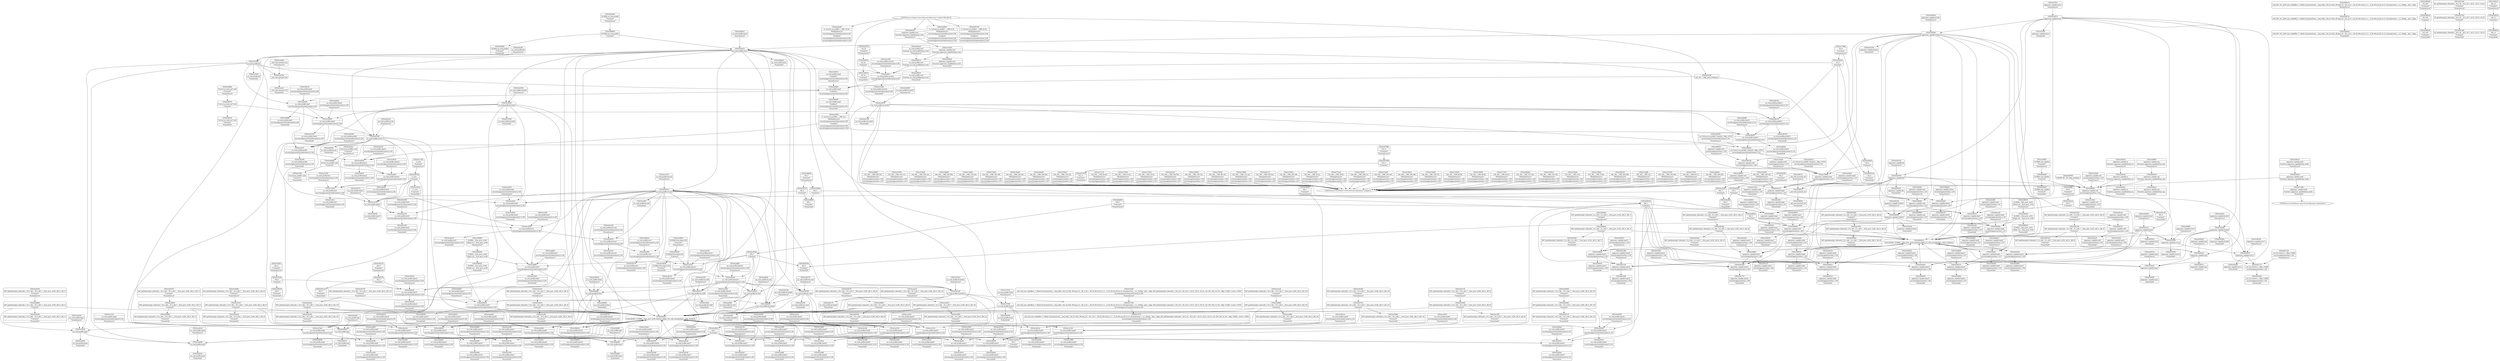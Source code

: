 digraph {
	CE0x4cbd860 [shape=record,shape=Mrecord,label="{CE0x4cbd860|i64*_getelementptr_inbounds_(_16_x_i64_,_16_x_i64_*___llvm_gcov_ctr46,_i64_0,_i64_1)|*Constant*}"]
	CE0x4c9fc50 [shape=record,shape=Mrecord,label="{CE0x4c9fc50|%struct.aa_task_cxt*_null|*Constant*|*SummSink*}"]
	CE0x4cb8270 [shape=record,shape=Mrecord,label="{CE0x4cb8270|void_(i8*,_i32,_i64)*_asm_sideeffect_1:_09ud2_0A.pushsection___bug_table,_22a_22_0A2:_09.long_1b_-_2b,_$_0:c_-_2b_0A_09.word_$_1:c_,_0_0A_09.org_2b+$_2:c_0A.popsection_,_i,i,i,_dirflag_,_fpsr_,_flags_|*SummSource*}"]
	CE0x4ca7bb0 [shape=record,shape=Mrecord,label="{CE0x4ca7bb0|aa_cred_profile:tmp7|security/apparmor/include/context.h,100|*SummSink*}"]
	CE0x4cc1f00 [shape=record,shape=Mrecord,label="{CE0x4cc1f00|aa_cred_profile:lnot3|security/apparmor/include/context.h,100|*SummSource*}"]
	CE0x4cb9db0 [shape=record,shape=Mrecord,label="{CE0x4cb9db0|i64*_getelementptr_inbounds_(_16_x_i64_,_16_x_i64_*___llvm_gcov_ctr46,_i64_0,_i64_9)|*Constant*}"]
	CE0x4c893e0 [shape=record,shape=Mrecord,label="{CE0x4c893e0|i32_100|*Constant*}"]
	CE0x4cbb370 [shape=record,shape=Mrecord,label="{CE0x4cbb370|aa_cred_profile:do.cond|*SummSource*}"]
	CE0x4c86d80 [shape=record,shape=Mrecord,label="{CE0x4c86d80|%struct.aa_profile*_null|*Constant*}"]
	CE0x4c6bea0 [shape=record,shape=Mrecord,label="{CE0x4c6bea0|aa_cred_profile:tmp10|security/apparmor/include/context.h,100}"]
	CE0x4cd3250 [shape=record,shape=Mrecord,label="{CE0x4cd3250|aa_cred_profile:tmp29|security/apparmor/include/context.h,100}"]
	CE0x4c68da0 [shape=record,shape=Mrecord,label="{CE0x4c68da0|apparmor_capable:audit|Function::apparmor_capable&Arg::audit::}"]
	CE0x4cbee60 [shape=record,shape=Mrecord,label="{CE0x4cbee60|aa_cred_profile:tmp|*SummSource*}"]
	CE0x4c88880 [shape=record,shape=Mrecord,label="{CE0x4c88880|aa_cred_profile:tmp16|security/apparmor/include/context.h,100|*SummSink*}"]
	CE0x4cc1b80 [shape=record,shape=Mrecord,label="{CE0x4cc1b80|aa_cred_profile:lnot3|security/apparmor/include/context.h,100}"]
	CE0x4c69ac0 [shape=record,shape=Mrecord,label="{CE0x4c69ac0|apparmor_capable:bb|*SummSink*}"]
	CE0x4c75030 [shape=record,shape=Mrecord,label="{CE0x4c75030|aa_cred_profile:do.body|*SummSink*}"]
	CE0x4c83f00 [shape=record,shape=Mrecord,label="{CE0x4c83f00|apparmor_capable:tmp13|security/apparmor/lsm.c,149|*SummSink*}"]
	CE0x4ca9080 [shape=record,shape=Mrecord,label="{CE0x4ca9080|aa_cred_profile:tmp8|security/apparmor/include/context.h,100|*SummSink*}"]
	CE0x4cb75a0 [shape=record,shape=Mrecord,label="{CE0x4cb75a0|i8*_getelementptr_inbounds_(_36_x_i8_,_36_x_i8_*_.str12,_i32_0,_i32_0)|*Constant*}"]
	CE0x4c78940 [shape=record,shape=Mrecord,label="{CE0x4c78940|128:_i64,_:_CRE_112,120_|*MultipleSource*|security/apparmor/lsm.c,146|security/apparmor/lsm.c,147}"]
	CE0x4cb0190 [shape=record,shape=Mrecord,label="{CE0x4cb0190|aa_cred_profile:do.body6|*SummSource*}"]
	CE0x4c81360 [shape=record,shape=Mrecord,label="{CE0x4c81360|apparmor_capable:tmp16|security/apparmor/lsm.c,150|*SummSource*}"]
	CE0x4c5ec90 [shape=record,shape=Mrecord,label="{CE0x4c5ec90|apparmor_capable:if.then2|*SummSink*}"]
	CE0x4ccf640 [shape=record,shape=Mrecord,label="{CE0x4ccf640|i64*_getelementptr_inbounds_(_16_x_i64_,_16_x_i64_*___llvm_gcov_ctr46,_i64_0,_i64_12)|*Constant*|*SummSink*}"]
	CE0x4cd2e60 [shape=record,shape=Mrecord,label="{CE0x4cd2e60|aa_cred_profile:tmp28|security/apparmor/include/context.h,100}"]
	CE0x4c68340 [shape=record,shape=Mrecord,label="{CE0x4c68340|GLOBAL:__llvm_gcov_ctr52|Global_var:__llvm_gcov_ctr52}"]
	CE0x4c6f3e0 [shape=record,shape=Mrecord,label="{CE0x4c6f3e0|i64_1|*Constant*}"]
	CE0x4cabdf0 [shape=record,shape=Mrecord,label="{CE0x4cabdf0|aa_cred_profile:tobool4|security/apparmor/include/context.h,100|*SummSource*}"]
	CE0x4cd3440 [shape=record,shape=Mrecord,label="{CE0x4cd3440|aa_cred_profile:tmp29|security/apparmor/include/context.h,100|*SummSource*}"]
	CE0x4c6ebc0 [shape=record,shape=Mrecord,label="{CE0x4c6ebc0|_ret_%struct.aa_profile*_%tmp34,_!dbg_!15510|security/apparmor/include/context.h,101|*SummSink*}"]
	CE0x4cbcc90 [shape=record,shape=Mrecord,label="{CE0x4cbcc90|aa_cred_profile:do.cond|*SummSink*}"]
	CE0x4cd6140 [shape=record,shape=Mrecord,label="{CE0x4cd6140|aa_cred_profile:profile11|security/apparmor/include/context.h,101}"]
	CE0x4c66c50 [shape=record,shape=Mrecord,label="{CE0x4c66c50|apparmor_capable:tobool|security/apparmor/lsm.c,145|*SummSink*}"]
	CE0x4c630b0 [shape=record,shape=Mrecord,label="{CE0x4c630b0|apparmor_capable:bb}"]
	CE0x4ca85e0 [shape=record,shape=Mrecord,label="{CE0x4ca85e0|aa_cred_profile:tmp17|security/apparmor/include/context.h,100|*SummSource*}"]
	CE0x4c91210 [shape=record,shape=Mrecord,label="{CE0x4c91210|apparmor_capable:tmp11|security/apparmor/lsm.c,148|*SummSink*}"]
	CE0x4c8d230 [shape=record,shape=Mrecord,label="{CE0x4c8d230|apparmor_capable:tmp9|security/apparmor/lsm.c,147|*SummSource*}"]
	CE0x4c6f220 [shape=record,shape=Mrecord,label="{CE0x4c6f220|i64_0|*Constant*}"]
	CE0x4caa200 [shape=record,shape=Mrecord,label="{CE0x4caa200|aa_cred_profile:tmp9|security/apparmor/include/context.h,100|*SummSink*}"]
	CE0x4c91460 [shape=record,shape=Mrecord,label="{CE0x4c91460|apparmor_capable:error.0}"]
	CE0x4c8dff0 [shape=record,shape=Mrecord,label="{CE0x4c8dff0|i64_4|*Constant*|*SummSource*}"]
	CE0x4cbbed0 [shape=record,shape=Mrecord,label="{CE0x4cbbed0|aa_cred_profile:tmp1}"]
	CE0x4cc6920 [shape=record,shape=Mrecord,label="{CE0x4cc6920|GLOBAL:llvm.expect.i64|*Constant*|*SummSource*}"]
	CE0x4caf120 [shape=record,shape=Mrecord,label="{CE0x4caf120|aa_cred_profile:tmp11|security/apparmor/include/context.h,100}"]
	CE0x4c83c80 [shape=record,shape=Mrecord,label="{CE0x4c83c80|apparmor_capable:tmp13|security/apparmor/lsm.c,149}"]
	CE0x4cb0770 [shape=record,shape=Mrecord,label="{CE0x4cb0770|aa_cred_profile:conv|security/apparmor/include/context.h,100|*SummSink*}"]
	CE0x4c62fc0 [shape=record,shape=Mrecord,label="{CE0x4c62fc0|apparmor_capable:if.end4|*SummSource*}"]
	CE0x4ca36a0 [shape=record,shape=Mrecord,label="{CE0x4ca36a0|aa_cred_profile:tmp25|security/apparmor/include/context.h,100}"]
	CE0x4c6bf10 [shape=record,shape=Mrecord,label="{CE0x4c6bf10|aa_cred_profile:tmp10|security/apparmor/include/context.h,100|*SummSource*}"]
	CE0x4c66510 [shape=record,shape=Mrecord,label="{CE0x4c66510|aa_cred_profile:cred|Function::aa_cred_profile&Arg::cred::}"]
	CE0x4c63fc0 [shape=record,shape=Mrecord,label="{CE0x4c63fc0|apparmor_capable:entry|*SummSource*}"]
	CE0x4c6ae50 [shape=record,shape=Mrecord,label="{CE0x4c6ae50|apparmor_capable:cred|Function::apparmor_capable&Arg::cred::|*SummSource*}"]
	CE0x4c83920 [shape=record,shape=Mrecord,label="{CE0x4c83920|i64*_getelementptr_inbounds_(_8_x_i64_,_8_x_i64_*___llvm_gcov_ctr52,_i64_0,_i64_6)|*Constant*|*SummSink*}"]
	CE0x4cc0d80 [shape=record,shape=Mrecord,label="{CE0x4cc0d80|i64*_getelementptr_inbounds_(_16_x_i64_,_16_x_i64_*___llvm_gcov_ctr46,_i64_0,_i64_0)|*Constant*|*SummSource*}"]
	CE0x4c6f450 [shape=record,shape=Mrecord,label="{CE0x4c6f450|apparmor_capable:tmp1|*SummSink*}"]
	CE0x4c6b5a0 [shape=record,shape=Mrecord,label="{CE0x4c6b5a0|aa_cred_profile:if.then|*SummSource*}"]
	CE0x4caa940 [shape=record,shape=Mrecord,label="{CE0x4caa940|_call_void_mcount()_#2|*SummSource*}"]
	CE0x4cb9760 [shape=record,shape=Mrecord,label="{CE0x4cb9760|i64*_getelementptr_inbounds_(_16_x_i64_,_16_x_i64_*___llvm_gcov_ctr46,_i64_0,_i64_9)|*Constant*|*SummSink*}"]
	CE0x4cd4280 [shape=record,shape=Mrecord,label="{CE0x4cd4280|aa_cred_profile:tmp30|security/apparmor/include/context.h,100|*SummSink*}"]
	CE0x4cb1290 [shape=record,shape=Mrecord,label="{CE0x4cb1290|aa_cred_profile:lnot2|security/apparmor/include/context.h,100|*SummSource*}"]
	CE0x4cac990 [shape=record,shape=Mrecord,label="{CE0x4cac990|aa_cred_profile:tmp11|security/apparmor/include/context.h,100|*SummSource*}"]
	CE0x4cd4210 [shape=record,shape=Mrecord,label="{CE0x4cd4210|aa_cred_profile:tmp30|security/apparmor/include/context.h,100|*SummSource*}"]
	CE0x4c869e0 [shape=record,shape=Mrecord,label="{CE0x4c869e0|apparmor_capable:call1|security/apparmor/lsm.c,146|*SummSink*}"]
	CE0x4c8af60 [shape=record,shape=Mrecord,label="{CE0x4c8af60|aa_cred_profile:if.then}"]
	CE0x4c7feb0 [shape=record,shape=Mrecord,label="{CE0x4c7feb0|i64_6|*Constant*|*SummSource*}"]
	CE0x4cbef90 [shape=record,shape=Mrecord,label="{CE0x4cbef90|COLLAPSED:_GCMRE___llvm_gcov_ctr46_internal_global_16_x_i64_zeroinitializer:_elem_0:default:}"]
	CE0x4c9e8b0 [shape=record,shape=Mrecord,label="{CE0x4c9e8b0|i64*_getelementptr_inbounds_(_16_x_i64_,_16_x_i64_*___llvm_gcov_ctr46,_i64_0,_i64_7)|*Constant*|*SummSink*}"]
	CE0x4c9f270 [shape=record,shape=Mrecord,label="{CE0x4c9f270|%struct.aa_task_cxt*_null|*Constant*}"]
	CE0x4cd1ee0 [shape=record,shape=Mrecord,label="{CE0x4cd1ee0|aa_cred_profile:tmp27|security/apparmor/include/context.h,100}"]
	CE0x4cd3720 [shape=record,shape=Mrecord,label="{CE0x4cd3720|i64*_getelementptr_inbounds_(_16_x_i64_,_16_x_i64_*___llvm_gcov_ctr46,_i64_0,_i64_14)|*Constant*}"]
	CE0x4cd55c0 [shape=record,shape=Mrecord,label="{CE0x4cd55c0|aa_cred_profile:tmp32|security/apparmor/include/context.h,101|*SummSink*}"]
	CE0x4c751f0 [shape=record,shape=Mrecord,label="{CE0x4c751f0|aa_cred_profile:if.end|*SummSource*}"]
	CE0x4cd61b0 [shape=record,shape=Mrecord,label="{CE0x4cd61b0|aa_cred_profile:profile11|security/apparmor/include/context.h,101|*SummSource*}"]
	CE0x4cbf070 [shape=record,shape=Mrecord,label="{CE0x4cbf070|aa_cred_profile:tmp|*SummSink*}"]
	CE0x4c84800 [shape=record,shape=Mrecord,label="{CE0x4c84800|aa_cred_profile:tmp15|security/apparmor/include/context.h,100|*SummSource*}"]
	CE0x4c60450 [shape=record,shape=Mrecord,label="{CE0x4c60450|apparmor_capable:if.end|*SummSource*}"]
	CE0x4cb9a50 [shape=record,shape=Mrecord,label="{CE0x4cb9a50|i64_12|*Constant*}"]
	CE0x4cd41a0 [shape=record,shape=Mrecord,label="{CE0x4cd41a0|aa_cred_profile:tmp30|security/apparmor/include/context.h,100}"]
	CE0x4c6bf80 [shape=record,shape=Mrecord,label="{CE0x4c6bf80|aa_cred_profile:tmp10|security/apparmor/include/context.h,100|*SummSink*}"]
	CE0x4cafad0 [shape=record,shape=Mrecord,label="{CE0x4cafad0|aa_cred_profile:tobool1|security/apparmor/include/context.h,100|*SummSink*}"]
	CE0x4c8c110 [shape=record,shape=Mrecord,label="{CE0x4c8c110|128:_i64,_:_CRE_536,544_|*MultipleSource*|security/apparmor/lsm.c,146|security/apparmor/lsm.c,147}"]
	"CONST[source:0(mediator),value:0(static)][purpose:{operation}]"
	CE0x4c681f0 [shape=record,shape=Mrecord,label="{CE0x4c681f0|apparmor_capable:tmp4|security/apparmor/lsm.c,145}"]
	CE0x4ca4cb0 [shape=record,shape=Mrecord,label="{CE0x4ca4cb0|aa_cred_profile:tmp2|*SummSource*}"]
	CE0x4c90be0 [shape=record,shape=Mrecord,label="{CE0x4c90be0|i64*_getelementptr_inbounds_(_8_x_i64_,_8_x_i64_*___llvm_gcov_ctr52,_i64_0,_i64_7)|*Constant*}"]
	CE0x4c76a60 [shape=record,shape=Mrecord,label="{CE0x4c76a60|apparmor_capable:mode|security/apparmor/lsm.c,147|*SummSource*}"]
	CE0x4c60580 [shape=record,shape=Mrecord,label="{CE0x4c60580|apparmor_capable:if.then}"]
	CE0x4ca9260 [shape=record,shape=Mrecord,label="{CE0x4ca9260|aa_cred_profile:tmp9|security/apparmor/include/context.h,100}"]
	CE0x4c799c0 [shape=record,shape=Mrecord,label="{CE0x4c799c0|128:_i64,_:_CRE_200,208_|*MultipleSource*|security/apparmor/lsm.c,146|security/apparmor/lsm.c,147}"]
	CE0x4ca0880 [shape=record,shape=Mrecord,label="{CE0x4ca0880|aa_cred_profile:tobool|security/apparmor/include/context.h,100}"]
	CE0x4ca1000 [shape=record,shape=Mrecord,label="{CE0x4ca1000|aa_cred_profile:security|security/apparmor/include/context.h,99|*SummSource*}"]
	CE0x4caab20 [shape=record,shape=Mrecord,label="{CE0x4caab20|i32_0|*Constant*}"]
	CE0x4cad1d0 [shape=record,shape=Mrecord,label="{CE0x4cad1d0|aa_cred_profile:tmp3|*SummSource*}"]
	CE0x4cc13d0 [shape=record,shape=Mrecord,label="{CE0x4cc13d0|i1_true|*Constant*|*SummSource*}"]
	CE0x4c618c0 [shape=record,shape=Mrecord,label="{CE0x4c618c0|apparmor_capable:if.end|*SummSink*}"]
	CE0x4c77650 [shape=record,shape=Mrecord,label="{CE0x4c77650|128:_i64,_:_CRE_24,32_|*MultipleSource*|security/apparmor/lsm.c,146|security/apparmor/lsm.c,147}"]
	CE0x4c88420 [shape=record,shape=Mrecord,label="{CE0x4c88420|aa_cred_profile:tmp16|security/apparmor/include/context.h,100}"]
	CE0x4c8a9d0 [shape=record,shape=Mrecord,label="{CE0x4c8a9d0|aa_cred_profile:tmp19|security/apparmor/include/context.h,100|*SummSink*}"]
	CE0x4cbe490 [shape=record,shape=Mrecord,label="{CE0x4cbe490|aa_cred_profile:conv|security/apparmor/include/context.h,100}"]
	CE0x4c77bc0 [shape=record,shape=Mrecord,label="{CE0x4c77bc0|128:_i64,_:_CRE_48,52_|*MultipleSource*|security/apparmor/lsm.c,146|security/apparmor/lsm.c,147}"]
	CE0x4c9f8b0 [shape=record,shape=Mrecord,label="{CE0x4c9f8b0|%struct.aa_task_cxt*_null|*Constant*|*SummSource*}"]
	CE0x4c631b0 [shape=record,shape=Mrecord,label="{CE0x4c631b0|i64*_getelementptr_inbounds_(_8_x_i64_,_8_x_i64_*___llvm_gcov_ctr52,_i64_0,_i64_0)|*Constant*|*SummSource*}"]
	CE0x4ca55b0 [shape=record,shape=Mrecord,label="{CE0x4ca55b0|i64_0|*Constant*}"]
	CE0x4c79b70 [shape=record,shape=Mrecord,label="{CE0x4c79b70|128:_i64,_:_CRE_208,212_|*MultipleSource*|security/apparmor/lsm.c,146|security/apparmor/lsm.c,147}"]
	CE0x4c67ae0 [shape=record,shape=Mrecord,label="{CE0x4c67ae0|apparmor_capable:mode|security/apparmor/lsm.c,147|*SummSink*}"]
	CE0x4cd3560 [shape=record,shape=Mrecord,label="{CE0x4cd3560|aa_cred_profile:tmp29|security/apparmor/include/context.h,100|*SummSink*}"]
	CE0x4c843a0 [shape=record,shape=Mrecord,label="{CE0x4c843a0|aa_cred_profile:tmp14|security/apparmor/include/context.h,100|*SummSource*}"]
	CE0x4ca39b0 [shape=record,shape=Mrecord,label="{CE0x4ca39b0|aa_cred_profile:tmp25|security/apparmor/include/context.h,100|*SummSink*}"]
	CE0x4c840c0 [shape=record,shape=Mrecord,label="{CE0x4c840c0|aa_cred_profile:tmp15|security/apparmor/include/context.h,100}"]
	CE0x4c8e9a0 [shape=record,shape=Mrecord,label="{CE0x4c8e9a0|i64*_getelementptr_inbounds_(_8_x_i64_,_8_x_i64_*___llvm_gcov_ctr52,_i64_0,_i64_5)|*Constant*|*SummSink*}"]
	CE0x4c66bb0 [shape=record,shape=Mrecord,label="{CE0x4c66bb0|apparmor_capable:tobool|security/apparmor/lsm.c,145|*SummSource*}"]
	CE0x4c8c470 [shape=record,shape=Mrecord,label="{CE0x4c8c470|apparmor_capable:tmp6|security/apparmor/lsm.c,147}"]
	CE0x4c6e4f0 [shape=record,shape=Mrecord,label="{CE0x4c6e4f0|aa_cred_profile:tmp13|*SummSink*}"]
	CE0x4ca33a0 [shape=record,shape=Mrecord,label="{CE0x4ca33a0|aa_cred_profile:tmp24|security/apparmor/include/context.h,100|*SummSource*}"]
	CE0x4c63af0 [shape=record,shape=Mrecord,label="{CE0x4c63af0|i64*_getelementptr_inbounds_(_8_x_i64_,_8_x_i64_*___llvm_gcov_ctr52,_i64_0,_i64_7)|*Constant*|*SummSink*}"]
	CE0x4c89a00 [shape=record,shape=Mrecord,label="{CE0x4c89a00|GLOBAL:__llvm_gcov_ctr46|Global_var:__llvm_gcov_ctr46}"]
	CE0x4c69da0 [shape=record,shape=Mrecord,label="{CE0x4c69da0|apparmor_capable:cred|Function::apparmor_capable&Arg::cred::|*SummSink*}"]
	CE0x4cd2100 [shape=record,shape=Mrecord,label="{CE0x4cd2100|aa_cred_profile:tmp27|security/apparmor/include/context.h,100|*SummSource*}"]
	CE0x4c6d010 [shape=record,shape=Mrecord,label="{CE0x4c6d010|apparmor_capable:tmp5|security/apparmor/lsm.c,145}"]
	CE0x4c7a080 [shape=record,shape=Mrecord,label="{CE0x4c7a080|128:_i64,_:_CRE_232,240_|*MultipleSource*|security/apparmor/lsm.c,146|security/apparmor/lsm.c,147}"]
	CE0x4cc0b20 [shape=record,shape=Mrecord,label="{CE0x4cc0b20|aa_cred_profile:do.end8|*SummSink*}"]
	CE0x4c796c0 [shape=record,shape=Mrecord,label="{CE0x4c796c0|128:_i64,_:_CRE_160,188_|*MultipleSource*|security/apparmor/lsm.c,146|security/apparmor/lsm.c,147}"]
	CE0x4cad080 [shape=record,shape=Mrecord,label="{CE0x4cad080|aa_cred_profile:tmp3}"]
	CE0x4cd6880 [shape=record,shape=Mrecord,label="{CE0x4cd6880|aa_cred_profile:tmp34|security/apparmor/include/context.h,101|*SummSource*}"]
	CE0x4c842a0 [shape=record,shape=Mrecord,label="{CE0x4c842a0|aa_cred_profile:tmp14|security/apparmor/include/context.h,100}"]
	CE0x4cb05e0 [shape=record,shape=Mrecord,label="{CE0x4cb05e0|aa_cred_profile:conv|security/apparmor/include/context.h,100|*SummSource*}"]
	CE0x4c8c5b0 [shape=record,shape=Mrecord,label="{CE0x4c8c5b0|apparmor_capable:tmp6|security/apparmor/lsm.c,147|*SummSink*}"]
	CE0x4c67980 [shape=record,shape=Mrecord,label="{CE0x4c67980|i32_11|*Constant*|*SummSource*}"]
	CE0x4c89560 [shape=record,shape=Mrecord,label="{CE0x4c89560|i32_100|*Constant*|*SummSource*}"]
	CE0x4ca3b70 [shape=record,shape=Mrecord,label="{CE0x4ca3b70|i64*_getelementptr_inbounds_(_16_x_i64_,_16_x_i64_*___llvm_gcov_ctr46,_i64_0,_i64_12)|*Constant*}"]
	CE0x4c79360 [shape=record,shape=Mrecord,label="{CE0x4c79360|128:_i64,_:_CRE_148,152_|*MultipleSource*|security/apparmor/lsm.c,146|security/apparmor/lsm.c,147}"]
	CE0x4cbae70 [shape=record,shape=Mrecord,label="{CE0x4cbae70|aa_cred_profile:lnot3|security/apparmor/include/context.h,100|*SummSink*}"]
	CE0x4cc5af0 [shape=record,shape=Mrecord,label="{CE0x4cc5af0|_call_void_asm_sideeffect_1:_09ud2_0A.pushsection___bug_table,_22a_22_0A2:_09.long_1b_-_2b,_$_0:c_-_2b_0A_09.word_$_1:c_,_0_0A_09.org_2b+$_2:c_0A.popsection_,_i,i,i,_dirflag_,_fpsr_,_flags_(i8*_getelementptr_inbounds_(_36_x_i8_,_36_x_i8_*_.str12,_i32_0,_i32_0),_i32_100,_i64_12)_#2,_!dbg_!15490,_!srcloc_!15493|security/apparmor/include/context.h,100|*SummSource*}"]
	CE0x4c6e370 [shape=record,shape=Mrecord,label="{CE0x4c6e370|aa_cred_profile:tmp13|*SummSource*}"]
	CE0x4cbe190 [shape=record,shape=Mrecord,label="{CE0x4cbe190|aa_cred_profile:lnot.ext|security/apparmor/include/context.h,100|*SummSource*}"]
	CE0x4ca1650 [shape=record,shape=Mrecord,label="{CE0x4ca1650|aa_cred_profile:tobool|security/apparmor/include/context.h,100|*SummSink*}"]
	CE0x4c5ef20 [shape=record,shape=Mrecord,label="{CE0x4c5ef20|apparmor_capable:entry|*SummSink*}"]
	CE0x4cbe310 [shape=record,shape=Mrecord,label="{CE0x4cbe310|aa_cred_profile:lnot.ext|security/apparmor/include/context.h,100|*SummSink*}"]
	CE0x4b26760 [shape=record,shape=Mrecord,label="{CE0x4b26760|i64_0|*Constant*|*SummSink*}"]
	CE0x4c78430 [shape=record,shape=Mrecord,label="{CE0x4c78430|128:_i64,_:_CRE_88,96_|*MultipleSource*|security/apparmor/lsm.c,146|security/apparmor/lsm.c,147}"]
	CE0x4c7fc60 [shape=record,shape=Mrecord,label="{CE0x4c7fc60|i64_6|*Constant*}"]
	CE0x4c90a40 [shape=record,shape=Mrecord,label="{CE0x4c90a40|apparmor_capable:error.1|*SummSource*}"]
	CE0x4c63430 [shape=record,shape=Mrecord,label="{CE0x4c63430|apparmor_capable:error.1}"]
	CE0x4c68180 [shape=record,shape=Mrecord,label="{CE0x4c68180|apparmor_capable:tmp3|security/apparmor/lsm.c,145|*SummSink*}"]
	CE0x4c66b40 [shape=record,shape=Mrecord,label="{CE0x4c66b40|i64_2|*Constant*|*SummSource*}"]
	CE0x4cc67a0 [shape=record,shape=Mrecord,label="{CE0x4cc67a0|aa_cred_profile:expval|security/apparmor/include/context.h,100}"]
	CE0x4c9dd50 [shape=record,shape=Mrecord,label="{CE0x4c9dd50|aa_cred_profile:tmp4|*LoadInst*|security/apparmor/include/context.h,99|*SummSink*}"]
	CE0x4c78280 [shape=record,shape=Mrecord,label="{CE0x4c78280|128:_i64,_:_CRE_80,88_|*MultipleSource*|security/apparmor/lsm.c,146|security/apparmor/lsm.c,147}"]
	CE0x4cbd030 [shape=record,shape=Mrecord,label="{CE0x4cbd030|aa_cred_profile:tmp12|security/apparmor/include/context.h,100}"]
	CE0x4ca1e70 [shape=record,shape=Mrecord,label="{CE0x4ca1e70|aa_cred_profile:lor.end|*SummSource*}"]
	CE0x4c6f5b0 [shape=record,shape=Mrecord,label="{CE0x4c6f5b0|apparmor_capable:tmp2|security/apparmor/lsm.c,145}"]
	CE0x4cd23e0 [shape=record,shape=Mrecord,label="{CE0x4cd23e0|i64*_getelementptr_inbounds_(_16_x_i64_,_16_x_i64_*___llvm_gcov_ctr46,_i64_0,_i64_13)|*Constant*}"]
	CE0x4c8c920 [shape=record,shape=Mrecord,label="{CE0x4c8c920|apparmor_capable:tmp7|security/apparmor/lsm.c,147|*SummSink*}"]
	CE0x4ca4180 [shape=record,shape=Mrecord,label="{CE0x4ca4180|i64_3|*Constant*}"]
	CE0x4cc0030 [shape=record,shape=Mrecord,label="{CE0x4cc0030|aa_cred_profile:do.end10}"]
	CE0x4cb1900 [shape=record,shape=Mrecord,label="{CE0x4cb1900|i64*_getelementptr_inbounds_(_16_x_i64_,_16_x_i64_*___llvm_gcov_ctr46,_i64_0,_i64_8)|*Constant*}"]
	CE0x4c688f0 [shape=record,shape=Mrecord,label="{CE0x4c688f0|apparmor_capable:cap|Function::apparmor_capable&Arg::cap::|*SummSource*}"]
	CE0x4cd64f0 [shape=record,shape=Mrecord,label="{CE0x4cd64f0|aa_cred_profile:tmp34|security/apparmor/include/context.h,101}"]
	CE0x4cad350 [shape=record,shape=Mrecord,label="{CE0x4cad350|_call_void_mcount()_#2}"]
	CE0x4cb1070 [shape=record,shape=Mrecord,label="{CE0x4cb1070|aa_cred_profile:lnot2|security/apparmor/include/context.h,100}"]
	CE0x4cb0280 [shape=record,shape=Mrecord,label="{CE0x4cb0280|aa_cred_profile:do.body6|*SummSink*}"]
	CE0x4c811e0 [shape=record,shape=Mrecord,label="{CE0x4c811e0|apparmor_capable:tmp16|security/apparmor/lsm.c,150}"]
	CE0x4c71680 [shape=record,shape=Mrecord,label="{CE0x4c71680|i32_0|*Constant*|*SummSource*}"]
	CE0x4c65840 [shape=record,shape=Mrecord,label="{CE0x4c65840|apparmor_capable:if.end4|*SummSink*}"]
	CE0x4b266f0 [shape=record,shape=Mrecord,label="{CE0x4b266f0|i64_0|*Constant*|*SummSource*}"]
	CE0x4cbff20 [shape=record,shape=Mrecord,label="{CE0x4cbff20|aa_cred_profile:do.end|*SummSink*}"]
	CE0x4cd2220 [shape=record,shape=Mrecord,label="{CE0x4cd2220|aa_cred_profile:tmp27|security/apparmor/include/context.h,100|*SummSink*}"]
	CE0x4cd5da0 [shape=record,shape=Mrecord,label="{CE0x4cd5da0|aa_cred_profile:tmp33|security/apparmor/include/context.h,101|*SummSink*}"]
	CE0x4ca2320 [shape=record,shape=Mrecord,label="{CE0x4ca2320|aa_cred_profile:tmp23|security/apparmor/include/context.h,100}"]
	CE0x4c68f60 [shape=record,shape=Mrecord,label="{CE0x4c68f60|i64_2|*Constant*|*SummSink*}"]
	CE0x4c80f30 [shape=record,shape=Mrecord,label="{CE0x4c80f30|apparmor_capable:tmp15|security/apparmor/lsm.c,150|*SummSink*}"]
	CE0x4c84e80 [shape=record,shape=Mrecord,label="{CE0x4c84e80|GLOBAL:aa_cred_profile|*Constant*|*SummSource*}"]
	CE0x4c9e570 [shape=record,shape=Mrecord,label="{CE0x4c9e570|i64*_getelementptr_inbounds_(_16_x_i64_,_16_x_i64_*___llvm_gcov_ctr46,_i64_0,_i64_7)|*Constant*|*SummSource*}"]
	CE0x4c77d70 [shape=record,shape=Mrecord,label="{CE0x4c77d70|128:_i64,_:_CRE_56,64_|*MultipleSource*|security/apparmor/lsm.c,146|security/apparmor/lsm.c,147}"]
	CE0x4c8bdb0 [shape=record,shape=Mrecord,label="{CE0x4c8bdb0|128:_i64,_:_CRE_272,528_|*MultipleSource*|security/apparmor/lsm.c,146|security/apparmor/lsm.c,147}"]
	CE0x4c83430 [shape=record,shape=Mrecord,label="{CE0x4c83430|i64*_getelementptr_inbounds_(_8_x_i64_,_8_x_i64_*___llvm_gcov_ctr52,_i64_0,_i64_6)|*Constant*}"]
	CE0x4c662a0 [shape=record,shape=Mrecord,label="{CE0x4c662a0|aa_cred_profile:entry|*SummSource*}"]
	CE0x4c68470 [shape=record,shape=Mrecord,label="{CE0x4c68470|GLOBAL:__llvm_gcov_ctr52|Global_var:__llvm_gcov_ctr52|*SummSource*}"]
	CE0x4c6d130 [shape=record,shape=Mrecord,label="{CE0x4c6d130|apparmor_capable:tmp5|security/apparmor/lsm.c,145|*SummSource*}"]
	CE0x4cba180 [shape=record,shape=Mrecord,label="{CE0x4cba180|aa_cred_profile:lor.rhs}"]
	CE0x4c1b520 [shape=record,shape=Mrecord,label="{CE0x4c1b520|apparmor_capable:cred|Function::apparmor_capable&Arg::cred::}"]
	CE0x4c841a0 [shape=record,shape=Mrecord,label="{CE0x4c841a0|i64_5|*Constant*|*SummSink*}"]
	CE0x4c8a690 [shape=record,shape=Mrecord,label="{CE0x4c8a690|aa_cred_profile:tmp19|security/apparmor/include/context.h,100}"]
	CE0x4cd4dd0 [shape=record,shape=Mrecord,label="{CE0x4cd4dd0|i64*_getelementptr_inbounds_(_16_x_i64_,_16_x_i64_*___llvm_gcov_ctr46,_i64_0,_i64_15)|*Constant*|*SummSource*}"]
	CE0x4c696c0 [shape=record,shape=Mrecord,label="{CE0x4c696c0|aa_cred_profile:cred|Function::aa_cred_profile&Arg::cred::|*SummSink*}"]
	CE0x4cd1bd0 [shape=record,shape=Mrecord,label="{CE0x4cd1bd0|aa_cred_profile:tmp26|security/apparmor/include/context.h,100|*SummSink*}"]
	CE0x4c6cec0 [shape=record,shape=Mrecord,label="{CE0x4c6cec0|apparmor_capable:tmp4|security/apparmor/lsm.c,145|*SummSink*}"]
	CE0x4c5eb30 [shape=record,shape=Mrecord,label="{CE0x4c5eb30|i64_1|*Constant*|*SummSink*}"]
	CE0x4cd1af0 [shape=record,shape=Mrecord,label="{CE0x4cd1af0|aa_cred_profile:tmp26|security/apparmor/include/context.h,100}"]
	CE0x4cc47a0 [shape=record,shape=Mrecord,label="{CE0x4cc47a0|aa_cred_profile:tmp20|security/apparmor/include/context.h,100}"]
	CE0x4ca4300 [shape=record,shape=Mrecord,label="{CE0x4ca4300|aa_cred_profile:tmp6|security/apparmor/include/context.h,100|*SummSource*}"]
	CE0x4cb2060 [shape=record,shape=Mrecord,label="{CE0x4cb2060|aa_cred_profile:do.end10|*SummSource*}"]
	CE0x4c91770 [shape=record,shape=Mrecord,label="{CE0x4c91770|apparmor_capable:tmp12|security/apparmor/lsm.c,148|*SummSink*}"]
	CE0x4caaa10 [shape=record,shape=Mrecord,label="{CE0x4caaa10|_call_void_mcount()_#2|*SummSink*}"]
	CE0x4c79510 [shape=record,shape=Mrecord,label="{CE0x4c79510|128:_i64,_:_CRE_152,160_|*MultipleSource*|security/apparmor/lsm.c,146|security/apparmor/lsm.c,147}"]
	CE0x4cbb030 [shape=record,shape=Mrecord,label="{CE0x4cbb030|aa_cred_profile:lnot.ext|security/apparmor/include/context.h,100}"]
	CE0x4c67910 [shape=record,shape=Mrecord,label="{CE0x4c67910|i32_11|*Constant*|*SummSink*}"]
	CE0x4c65c30 [shape=record,shape=Mrecord,label="{CE0x4c65c30|i32_0|*Constant*|*SummSink*}"]
	CE0x4c88e40 [shape=record,shape=Mrecord,label="{CE0x4c88e40|i32_100|*Constant*|*SummSink*}"]
	CE0x4c9df90 [shape=record,shape=Mrecord,label="{CE0x4c9df90|aa_cred_profile:tmp5|security/apparmor/include/context.h,99|*SummSink*}"]
	CE0x4c750f0 [shape=record,shape=Mrecord,label="{CE0x4c750f0|aa_cred_profile:if.end}"]
	CE0x4cac260 [shape=record,shape=Mrecord,label="{CE0x4cac260|aa_cred_profile:tobool4|security/apparmor/include/context.h,100|*SummSink*}"]
	CE0x4cb1300 [shape=record,shape=Mrecord,label="{CE0x4cb1300|aa_cred_profile:lnot2|security/apparmor/include/context.h,100|*SummSink*}"]
	CE0x4c68760 [shape=record,shape=Mrecord,label="{CE0x4c68760|VOIDTB_TE:_CE:_elem_0:default:}"]
	CE0x4c64ae0 [shape=record,shape=Mrecord,label="{CE0x4c64ae0|GLOBAL:cap_capable|*Constant*|*SummSink*}"]
	CE0x4c62a10 [shape=record,shape=Mrecord,label="{CE0x4c62a10|apparmor_capable:if.end}"]
	CE0x4cbd1b0 [shape=record,shape=Mrecord,label="{CE0x4cbd1b0|aa_cred_profile:tmp12|security/apparmor/include/context.h,100|*SummSource*}"]
	CE0x4c81170 [shape=record,shape=Mrecord,label="{CE0x4c81170|_ret_i32_%error.1,_!dbg_!15489|security/apparmor/lsm.c,150}"]
	CE0x4c697d0 [shape=record,shape=Mrecord,label="{CE0x4c697d0|_ret_%struct.aa_profile*_%tmp34,_!dbg_!15510|security/apparmor/include/context.h,101|*SummSource*}"]
	CE0x4cd2f40 [shape=record,shape=Mrecord,label="{CE0x4cd2f40|aa_cred_profile:tmp28|security/apparmor/include/context.h,100|*SummSink*}"]
	CE0x4c69e80 [shape=record,shape=Mrecord,label="{CE0x4c69e80|GLOBAL:cap_capable|*Constant*}"]
	CE0x4cb7ad0 [shape=record,shape=Mrecord,label="{CE0x4cb7ad0|i8*_getelementptr_inbounds_(_36_x_i8_,_36_x_i8_*_.str12,_i32_0,_i32_0)|*Constant*|*SummSource*}"]
	CE0x4cbedc0 [shape=record,shape=Mrecord,label="{CE0x4cbedc0|i64*_getelementptr_inbounds_(_16_x_i64_,_16_x_i64_*___llvm_gcov_ctr46,_i64_0,_i64_0)|*Constant*|*SummSink*}"]
	CE0x4c804a0 [shape=record,shape=Mrecord,label="{CE0x4c804a0|apparmor_capable:tmp15|security/apparmor/lsm.c,150}"]
	CE0x4c5dcb0 [shape=record,shape=Mrecord,label="{CE0x4c5dcb0|apparmor_capable:tmp1}"]
	CE0x4c6f300 [shape=record,shape=Mrecord,label="{CE0x4c6f300|i64_1|*Constant*|*SummSource*}"]
	CE0x4c82c70 [shape=record,shape=Mrecord,label="{CE0x4c82c70|apparmor_capable:call3|security/apparmor/lsm.c,148}"]
	CE0x4c71400 [shape=record,shape=Mrecord,label="{CE0x4c71400|apparmor_capable:audit|Function::apparmor_capable&Arg::audit::|*SummSink*}"]
	CE0x4cd5be0 [shape=record,shape=Mrecord,label="{CE0x4cd5be0|aa_cred_profile:tmp33|security/apparmor/include/context.h,101|*SummSource*}"]
	CE0x4c694a0 [shape=record,shape=Mrecord,label="{CE0x4c694a0|aa_cred_profile:cred|Function::aa_cred_profile&Arg::cred::|*SummSource*}"]
	CE0x4c87100 [shape=record,shape=Mrecord,label="{CE0x4c87100|0:_%struct.aa_profile*,_:_CRE_24,32_|*MultipleSource*|security/apparmor/include/context.h,99|*LoadInst*|security/apparmor/include/context.h,99|security/apparmor/include/context.h,100}"]
	CE0x4c65aa0 [shape=record,shape=Mrecord,label="{CE0x4c65aa0|apparmor_capable:ns|Function::apparmor_capable&Arg::ns::}"]
	CE0x4c66720 [shape=record,shape=Mrecord,label="{CE0x4c66720|apparmor_capable:tmp5|security/apparmor/lsm.c,145|*SummSink*}"]
	CE0x4c83cf0 [shape=record,shape=Mrecord,label="{CE0x4c83cf0|apparmor_capable:tmp13|security/apparmor/lsm.c,149|*SummSource*}"]
	CE0x4cbeed0 [shape=record,shape=Mrecord,label="{CE0x4cbeed0|aa_cred_profile:tmp}"]
	CE0x4c81850 [shape=record,shape=Mrecord,label="{CE0x4c81850|_ret_i32_%error.1,_!dbg_!15489|security/apparmor/lsm.c,150|*SummSink*}"]
	CE0x4c76e60 [shape=record,shape=Mrecord,label="{CE0x4c76e60|128:_i64,_:_CRE_8,16_|*MultipleSource*|security/apparmor/lsm.c,146|security/apparmor/lsm.c,147}"]
	CE0x4cd1b60 [shape=record,shape=Mrecord,label="{CE0x4cd1b60|aa_cred_profile:tmp26|security/apparmor/include/context.h,100|*SummSource*}"]
	CE0x4c780d0 [shape=record,shape=Mrecord,label="{CE0x4c780d0|128:_i64,_:_CRE_72,80_|*MultipleSource*|security/apparmor/lsm.c,146|security/apparmor/lsm.c,147}"]
	CE0x4c8cc30 [shape=record,shape=Mrecord,label="{CE0x4c8cc30|apparmor_capable:tmp8|security/apparmor/lsm.c,147|*SummSource*}"]
	CE0x4cd4a60 [shape=record,shape=Mrecord,label="{CE0x4cd4a60|i64*_getelementptr_inbounds_(_16_x_i64_,_16_x_i64_*___llvm_gcov_ctr46,_i64_0,_i64_15)|*Constant*}"]
	CE0x4c80030 [shape=record,shape=Mrecord,label="{CE0x4c80030|i64_6|*Constant*|*SummSink*}"]
	CE0x4cd69e0 [shape=record,shape=Mrecord,label="{CE0x4cd69e0|aa_cred_profile:tmp34|security/apparmor/include/context.h,101|*SummSink*}"]
	CE0x4cc2550 [shape=record,shape=Mrecord,label="{CE0x4cc2550|aa_cred_profile:lnot|security/apparmor/include/context.h,100|*SummSource*}"]
	CE0x4cd54e0 [shape=record,shape=Mrecord,label="{CE0x4cd54e0|aa_cred_profile:tmp32|security/apparmor/include/context.h,101}"]
	CE0x4c6f370 [shape=record,shape=Mrecord,label="{CE0x4c6f370|apparmor_capable:tmp|*SummSink*}"]
	CE0x4ca1fb0 [shape=record,shape=Mrecord,label="{CE0x4ca1fb0|aa_cred_profile:lor.end|*SummSink*}"]
	CE0x4c8bc00 [shape=record,shape=Mrecord,label="{CE0x4c8bc00|128:_i64,_:_CRE_264,268_|*MultipleSource*|security/apparmor/lsm.c,146|security/apparmor/lsm.c,147}"]
	CE0x4cd6330 [shape=record,shape=Mrecord,label="{CE0x4cd6330|aa_cred_profile:profile11|security/apparmor/include/context.h,101|*SummSink*}"]
	CE0x4c814d0 [shape=record,shape=Mrecord,label="{CE0x4c814d0|apparmor_capable:tmp16|security/apparmor/lsm.c,150|*SummSink*}"]
	CE0x4c87b80 [shape=record,shape=Mrecord,label="{CE0x4c87b80|aa_cred_profile:profile|security/apparmor/include/context.h,100|*SummSource*}"]
	CE0x4c8c6b0 [shape=record,shape=Mrecord,label="{CE0x4c8c6b0|apparmor_capable:tmp8|security/apparmor/lsm.c,147}"]
	CE0x4c84130 [shape=record,shape=Mrecord,label="{CE0x4c84130|i64_5|*Constant*|*SummSource*}"]
	CE0x4c8a8b0 [shape=record,shape=Mrecord,label="{CE0x4c8a8b0|aa_cred_profile:tmp19|security/apparmor/include/context.h,100|*SummSource*}"]
	CE0x4c6fa90 [shape=record,shape=Mrecord,label="{CE0x4c6fa90|aa_cred_profile:lor.rhs|*SummSink*}"]
	CE0x4ca0ea0 [shape=record,shape=Mrecord,label="{CE0x4ca0ea0|aa_cred_profile:tmp5|security/apparmor/include/context.h,99}"]
	CE0x4caf370 [shape=record,shape=Mrecord,label="{CE0x4caf370|aa_cred_profile:profile|security/apparmor/include/context.h,100}"]
	CE0x4c88700 [shape=record,shape=Mrecord,label="{CE0x4c88700|aa_cred_profile:tmp16|security/apparmor/include/context.h,100|*SummSource*}"]
	CE0x4c76990 [shape=record,shape=Mrecord,label="{CE0x4c76990|apparmor_capable:mode|security/apparmor/lsm.c,147}"]
	CE0x4ca8920 [shape=record,shape=Mrecord,label="{CE0x4ca8920|i64*_getelementptr_inbounds_(_16_x_i64_,_16_x_i64_*___llvm_gcov_ctr46,_i64_0,_i64_7)|*Constant*}"]
	CE0x4c89da0 [shape=record,shape=Mrecord,label="{CE0x4c89da0|GLOBAL:__llvm_gcov_ctr46|Global_var:__llvm_gcov_ctr46|*SummSink*}"]
	CE0x4cc6c60 [shape=record,shape=Mrecord,label="{CE0x4cc6c60|aa_cred_profile:expval|security/apparmor/include/context.h,100|*SummSource*}"]
	CE0x4c8dd60 [shape=record,shape=Mrecord,label="{CE0x4c8dd60|apparmor_capable:cmp|security/apparmor/lsm.c,147|*SummSink*}"]
	CE0x4c60140 [shape=record,shape=Mrecord,label="{CE0x4c60140|i64*_getelementptr_inbounds_(_8_x_i64_,_8_x_i64_*___llvm_gcov_ctr52,_i64_0,_i64_0)|*Constant*|*SummSink*}"]
	CE0x5840e30 [shape=record,shape=Mrecord,label="{CE0x5840e30|COLLAPSED:_GCMRE___llvm_gcov_ctr52_internal_global_8_x_i64_zeroinitializer:_elem_0:default:}"]
	CE0x4cbf5e0 [shape=record,shape=Mrecord,label="{CE0x4cbf5e0|aa_cred_profile:tobool1|security/apparmor/include/context.h,100|*SummSource*}"]
	CE0x4c76df0 [shape=record,shape=Mrecord,label="{CE0x4c76df0|128:_i64,_:_CRE_0,8_|*MultipleSource*|security/apparmor/lsm.c,146|security/apparmor/lsm.c,147}"]
	CE0x4ca21c0 [shape=record,shape=Mrecord,label="{CE0x4ca21c0|aa_cred_profile:tmp22|security/apparmor/include/context.h,100|*SummSource*}"]
	CE0x4c65060 [shape=record,shape=Mrecord,label="{CE0x4c65060|apparmor_capable:tmp3|security/apparmor/lsm.c,145}"]
	CE0x4c791b0 [shape=record,shape=Mrecord,label="{CE0x4c791b0|128:_i64,_:_CRE_144,148_|*MultipleSource*|security/apparmor/lsm.c,146|security/apparmor/lsm.c,147}"]
	CE0x4cb9ac0 [shape=record,shape=Mrecord,label="{CE0x4cb9ac0|i64_12|*Constant*|*SummSource*}"]
	CE0x4c8c810 [shape=record,shape=Mrecord,label="{CE0x4c8c810|apparmor_capable:tmp7|security/apparmor/lsm.c,147}"]
	CE0x4c8dc80 [shape=record,shape=Mrecord,label="{CE0x4c8dc80|apparmor_capable:cmp|security/apparmor/lsm.c,147}"]
	CE0x4cd3dd0 [shape=record,shape=Mrecord,label="{CE0x4cd3dd0|i64*_getelementptr_inbounds_(_16_x_i64_,_16_x_i64_*___llvm_gcov_ctr46,_i64_0,_i64_14)|*Constant*|*SummSink*}"]
	CE0x4cc1550 [shape=record,shape=Mrecord,label="{CE0x4cc1550|aa_cred_profile:tmp13}"]
	CE0x4c87d00 [shape=record,shape=Mrecord,label="{CE0x4c87d00|aa_cred_profile:profile|security/apparmor/include/context.h,100|*SummSink*}"]
	CE0x4c82ce0 [shape=record,shape=Mrecord,label="{CE0x4c82ce0|apparmor_capable:call3|security/apparmor/lsm.c,148|*SummSource*}"]
	CE0x4caf9c0 [shape=record,shape=Mrecord,label="{CE0x4caf9c0|aa_cred_profile:tmp12|security/apparmor/include/context.h,100|*SummSink*}"]
	CE0x4cd4590 [shape=record,shape=Mrecord,label="{CE0x4cd4590|aa_cred_profile:tmp31|security/apparmor/include/context.h,100}"]
	CE0x4ca9910 [shape=record,shape=Mrecord,label="{CE0x4ca9910|i32_22|*Constant*|*SummSink*}"]
	CE0x4c5ebe0 [shape=record,shape=Mrecord,label="{CE0x4c5ebe0|apparmor_capable:tobool|security/apparmor/lsm.c,145}"]
	CE0x4c68e10 [shape=record,shape=Mrecord,label="{CE0x4c68e10|apparmor_capable:audit|Function::apparmor_capable&Arg::audit::|*SummSource*}"]
	CE0x4cd5ac0 [shape=record,shape=Mrecord,label="{CE0x4cd5ac0|aa_cred_profile:tmp33|security/apparmor/include/context.h,101}"]
	CE0x4c77f20 [shape=record,shape=Mrecord,label="{CE0x4c77f20|128:_i64,_:_CRE_64,72_|*MultipleSource*|security/apparmor/lsm.c,146|security/apparmor/lsm.c,147}"]
	CE0x4ca6f60 [shape=record,shape=Mrecord,label="{CE0x4ca6f60|aa_cred_profile:tmp7|security/apparmor/include/context.h,100}"]
	CE0x4c1b440 [shape=record,shape=Mrecord,label="{CE0x4c1b440|apparmor_capable:call|security/apparmor/lsm.c,144|*SummSource*}"]
	CE0x4c8c620 [shape=record,shape=Mrecord,label="{CE0x4c8c620|apparmor_capable:tmp6|security/apparmor/lsm.c,147|*SummSource*}"]
	CE0x4c8dcf0 [shape=record,shape=Mrecord,label="{CE0x4c8dcf0|apparmor_capable:cmp|security/apparmor/lsm.c,147|*SummSource*}"]
	CE0x4c68fd0 [shape=record,shape=Mrecord,label="{CE0x4c68fd0|apparmor_capable:tmp2|security/apparmor/lsm.c,145|*SummSource*}"]
	CE0x4ca3890 [shape=record,shape=Mrecord,label="{CE0x4ca3890|aa_cred_profile:tmp25|security/apparmor/include/context.h,100|*SummSource*}"]
	CE0x4cb0930 [shape=record,shape=Mrecord,label="{CE0x4cb0930|GLOBAL:llvm.expect.i64|*Constant*}"]
	CE0x4c687d0 [shape=record,shape=Mrecord,label="{CE0x4c687d0|apparmor_capable:cap|Function::apparmor_capable&Arg::cap::}"]
	CE0x4c835a0 [shape=record,shape=Mrecord,label="{CE0x4c835a0|i64*_getelementptr_inbounds_(_8_x_i64_,_8_x_i64_*___llvm_gcov_ctr52,_i64_0,_i64_6)|*Constant*|*SummSource*}"]
	CE0x4ca70e0 [shape=record,shape=Mrecord,label="{CE0x4ca70e0|aa_cred_profile:tmp8|security/apparmor/include/context.h,100}"]
	CE0x4cc6b00 [shape=record,shape=Mrecord,label="{CE0x4cc6b00|GLOBAL:llvm.expect.i64|*Constant*|*SummSink*}"]
	CE0x4c8c880 [shape=record,shape=Mrecord,label="{CE0x4c8c880|apparmor_capable:tmp7|security/apparmor/lsm.c,147|*SummSource*}"]
	CE0x4c8b8a0 [shape=record,shape=Mrecord,label="{CE0x4c8b8a0|128:_i64,_:_CRE_248,256_|*MultipleSource*|security/apparmor/lsm.c,146|security/apparmor/lsm.c,147}"]
	CE0x4c63620 [shape=record,shape=Mrecord,label="{CE0x4c63620|apparmor_capable:tmp14|security/apparmor/lsm.c,149|*SummSource*}"]
	CE0x4cbfe00 [shape=record,shape=Mrecord,label="{CE0x4cbfe00|aa_cred_profile:do.end|*SummSource*}"]
	CE0x4caa080 [shape=record,shape=Mrecord,label="{CE0x4caa080|aa_cred_profile:tmp9|security/apparmor/include/context.h,100|*SummSource*}"]
	CE0x4c60380 [shape=record,shape=Mrecord,label="{CE0x4c60380|apparmor_capable:if.then|*SummSource*}"]
	CE0x4c65d80 [shape=record,shape=Mrecord,label="{CE0x4c65d80|i64_2|*Constant*}"]
	CE0x4c8bf60 [shape=record,shape=Mrecord,label="{CE0x4c8bf60|128:_i64,_:_CRE_528,536_|*MultipleSource*|security/apparmor/lsm.c,146|security/apparmor/lsm.c,147}"]
	CE0x4c78790 [shape=record,shape=Mrecord,label="{CE0x4c78790|128:_i64,_:_CRE_104,112_|*MultipleSource*|security/apparmor/lsm.c,146|security/apparmor/lsm.c,147}"]
	CE0x4cd4780 [shape=record,shape=Mrecord,label="{CE0x4cd4780|aa_cred_profile:tmp31|security/apparmor/include/context.h,100|*SummSource*}"]
	CE0x4c601e0 [shape=record,shape=Mrecord,label="{CE0x4c601e0|apparmor_capable:tmp}"]
	CE0x4c78af0 [shape=record,shape=Mrecord,label="{CE0x4c78af0|128:_i64,_:_CRE_120,124_|*MultipleSource*|security/apparmor/lsm.c,146|security/apparmor/lsm.c,147}"]
	CE0x4cb9e70 [shape=record,shape=Mrecord,label="{CE0x4cb9e70|i64*_getelementptr_inbounds_(_16_x_i64_,_16_x_i64_*___llvm_gcov_ctr46,_i64_0,_i64_9)|*Constant*|*SummSource*}"]
	CE0x4cd2750 [shape=record,shape=Mrecord,label="{CE0x4cd2750|i64*_getelementptr_inbounds_(_16_x_i64_,_16_x_i64_*___llvm_gcov_ctr46,_i64_0,_i64_13)|*Constant*|*SummSource*}"]
	CE0x4c8b6f0 [shape=record,shape=Mrecord,label="{CE0x4c8b6f0|128:_i64,_:_CRE_240,248_|*MultipleSource*|security/apparmor/lsm.c,146|security/apparmor/lsm.c,147}"]
	CE0x4c8e800 [shape=record,shape=Mrecord,label="{CE0x4c8e800|i64*_getelementptr_inbounds_(_8_x_i64_,_8_x_i64_*___llvm_gcov_ctr52,_i64_0,_i64_5)|*Constant*|*SummSource*}"]
	CE0x4c91600 [shape=record,shape=Mrecord,label="{CE0x4c91600|apparmor_capable:tmp12|security/apparmor/lsm.c,148|*SummSource*}"]
	CE0x4cd3a90 [shape=record,shape=Mrecord,label="{CE0x4cd3a90|i64*_getelementptr_inbounds_(_16_x_i64_,_16_x_i64_*___llvm_gcov_ctr46,_i64_0,_i64_14)|*Constant*|*SummSource*}"]
	CE0x4c79d20 [shape=record,shape=Mrecord,label="{CE0x4c79d20|128:_i64,_:_CRE_216,224_|*MultipleSource*|security/apparmor/lsm.c,146|security/apparmor/lsm.c,147}"]
	CE0x4ca2f60 [shape=record,shape=Mrecord,label="{CE0x4ca2f60|i64*_getelementptr_inbounds_(_16_x_i64_,_16_x_i64_*___llvm_gcov_ctr46,_i64_0,_i64_10)|*Constant*|*SummSink*}"]
	CE0x4cbc6e0 [shape=record,shape=Mrecord,label="{CE0x4cbc6e0|%struct.aa_profile*_null|*Constant*|*SummSource*}"]
	CE0x4c82e10 [shape=record,shape=Mrecord,label="{CE0x4c82e10|apparmor_capable:call3|security/apparmor/lsm.c,148|*SummSink*}"]
	CE0x4cd5550 [shape=record,shape=Mrecord,label="{CE0x4cd5550|aa_cred_profile:tmp32|security/apparmor/include/context.h,101|*SummSource*}"]
	CE0x4c8a480 [shape=record,shape=Mrecord,label="{CE0x4c8a480|aa_cred_profile:tmp18|security/apparmor/include/context.h,100|*SummSink*}"]
	CE0x4c8a410 [shape=record,shape=Mrecord,label="{CE0x4c8a410|aa_cred_profile:tmp18|security/apparmor/include/context.h,100|*SummSource*}"]
	CE0x4c86740 [shape=record,shape=Mrecord,label="{CE0x4c86740|apparmor_capable:call1|security/apparmor/lsm.c,146}"]
	CE0x4c1b4b0 [shape=record,shape=Mrecord,label="{CE0x4c1b4b0|apparmor_capable:call|security/apparmor/lsm.c,144|*SummSink*}"]
	CE0x4cbc5f0 [shape=record,shape=Mrecord,label="{CE0x4cbc5f0|%struct.aa_profile*_null|*Constant*|*SummSink*}"]
	CE0x4c79810 [shape=record,shape=Mrecord,label="{CE0x4c79810|128:_i64,_:_CRE_192,196_|*MultipleSource*|security/apparmor/lsm.c,146|security/apparmor/lsm.c,147}"]
	CE0x4c66890 [shape=record,shape=Mrecord,label="{CE0x4c66890|GLOBAL:aa_cred_profile|*Constant*}"]
	CE0x4ca2150 [shape=record,shape=Mrecord,label="{CE0x4ca2150|aa_cred_profile:tmp22|security/apparmor/include/context.h,100}"]
	CE0x4cb2150 [shape=record,shape=Mrecord,label="{CE0x4cb2150|aa_cred_profile:do.end10|*SummSink*}"]
	CE0x4ca9850 [shape=record,shape=Mrecord,label="{CE0x4ca9850|i32_22|*Constant*}"]
	CE0x4cbda80 [shape=record,shape=Mrecord,label="{CE0x4cbda80|aa_cred_profile:tmp1|*SummSink*}"]
	CE0x4c84fb0 [shape=record,shape=Mrecord,label="{CE0x4c84fb0|GLOBAL:aa_cred_profile|*Constant*|*SummSink*}"]
	CE0x4cad240 [shape=record,shape=Mrecord,label="{CE0x4cad240|aa_cred_profile:tmp3|*SummSink*}"]
	CE0x4cc4880 [shape=record,shape=Mrecord,label="{CE0x4cc4880|aa_cred_profile:tmp20|security/apparmor/include/context.h,100|*SummSink*}"]
	CE0x4c78e50 [shape=record,shape=Mrecord,label="{CE0x4c78e50|128:_i64,_:_CRE_128,136_|*MultipleSource*|security/apparmor/lsm.c,146|security/apparmor/lsm.c,147}"]
	CE0x4c664a0 [shape=record,shape=Mrecord,label="{CE0x4c664a0|aa_cred_profile:entry|*SummSink*}"]
	CE0x4c67860 [shape=record,shape=Mrecord,label="{CE0x4c67860|i32_11|*Constant*}"]
	CE0x4cab320 [shape=record,shape=Mrecord,label="{CE0x4cab320|i64*_getelementptr_inbounds_(_16_x_i64_,_16_x_i64_*___llvm_gcov_ctr46,_i64_0,_i64_4)|*Constant*|*SummSource*}"]
	CE0x4c8d9b0 [shape=record,shape=Mrecord,label="{CE0x4c8d9b0|apparmor_capable:tmp10|security/apparmor/lsm.c,147|*SummSink*}"]
	CE0x4c6b690 [shape=record,shape=Mrecord,label="{CE0x4c6b690|aa_cred_profile:if.then|*SummSink*}"]
	CE0x4ca8760 [shape=record,shape=Mrecord,label="{CE0x4ca8760|aa_cred_profile:tmp17|security/apparmor/include/context.h,100|*SummSink*}"]
	CE0x4ca20c0 [shape=record,shape=Mrecord,label="{CE0x4ca20c0|aa_cred_profile:do.end}"]
	CE0x4cb8130 [shape=record,shape=Mrecord,label="{CE0x4cb8130|void_(i8*,_i32,_i64)*_asm_sideeffect_1:_09ud2_0A.pushsection___bug_table,_22a_22_0A2:_09.long_1b_-_2b,_$_0:c_-_2b_0A_09.word_$_1:c_,_0_0A_09.org_2b+$_2:c_0A.popsection_,_i,i,i,_dirflag_,_fpsr_,_flags_}"]
	CE0x4cc5c70 [shape=record,shape=Mrecord,label="{CE0x4cc5c70|_call_void_asm_sideeffect_1:_09ud2_0A.pushsection___bug_table,_22a_22_0A2:_09.long_1b_-_2b,_$_0:c_-_2b_0A_09.word_$_1:c_,_0_0A_09.org_2b+$_2:c_0A.popsection_,_i,i,i,_dirflag_,_fpsr_,_flags_(i8*_getelementptr_inbounds_(_36_x_i8_,_36_x_i8_*_.str12,_i32_0,_i32_0),_i32_100,_i64_12)_#2,_!dbg_!15490,_!srcloc_!15493|security/apparmor/include/context.h,100|*SummSink*}"]
	CE0x4cb25d0 [shape=record,shape=Mrecord,label="{CE0x4cb25d0|aa_cred_profile:do.body|*SummSource*}"]
	CE0x4cbbf40 [shape=record,shape=Mrecord,label="{CE0x4cbbf40|aa_cred_profile:tmp1|*SummSource*}"]
	CE0x4cbdc00 [shape=record,shape=Mrecord,label="{CE0x4cbdc00|i64*_getelementptr_inbounds_(_16_x_i64_,_16_x_i64_*___llvm_gcov_ctr46,_i64_0,_i64_1)|*Constant*|*SummSource*}"]
	CE0x4c88260 [shape=record,shape=Mrecord,label="{CE0x4c88260|aa_cred_profile:tmp15|security/apparmor/include/context.h,100|*SummSink*}"]
	CE0x4c79ed0 [shape=record,shape=Mrecord,label="{CE0x4c79ed0|128:_i64,_:_CRE_224,232_|*MultipleSource*|security/apparmor/lsm.c,146|security/apparmor/lsm.c,147}"]
	CE0x4cb2350 [shape=record,shape=Mrecord,label="{CE0x4cb2350|aa_cred_profile:do.end8|*SummSource*}"]
	CE0x4c8e400 [shape=record,shape=Mrecord,label="{CE0x4c8e400|i64_3|*Constant*|*SummSink*}"]
	CE0x4ca2230 [shape=record,shape=Mrecord,label="{CE0x4ca2230|aa_cred_profile:tmp22|security/apparmor/include/context.h,100|*SummSink*}"]
	CE0x4c8d710 [shape=record,shape=Mrecord,label="{CE0x4c8d710|apparmor_capable:tmp10|security/apparmor/lsm.c,147}"]
	"CONST[source:0(mediator),value:2(dynamic)][purpose:{subject}]"
	CE0x4cc57d0 [shape=record,shape=Mrecord,label="{CE0x4cc57d0|_call_void_asm_sideeffect_1:_09ud2_0A.pushsection___bug_table,_22a_22_0A2:_09.long_1b_-_2b,_$_0:c_-_2b_0A_09.word_$_1:c_,_0_0A_09.org_2b+$_2:c_0A.popsection_,_i,i,i,_dirflag_,_fpsr_,_flags_(i8*_getelementptr_inbounds_(_36_x_i8_,_36_x_i8_*_.str12,_i32_0,_i32_0),_i32_100,_i64_12)_#2,_!dbg_!15490,_!srcloc_!15493|security/apparmor/include/context.h,100}"]
	CE0x4c90ab0 [shape=record,shape=Mrecord,label="{CE0x4c90ab0|apparmor_capable:error.1|*SummSink*}"]
	CE0x4c82f80 [shape=record,shape=Mrecord,label="{CE0x4c82f80|apparmor_capable:error.0|*SummSource*}"]
	CE0x4c914d0 [shape=record,shape=Mrecord,label="{CE0x4c914d0|apparmor_capable:tmp12|security/apparmor/lsm.c,148}"]
	CE0x4c8e4c0 [shape=record,shape=Mrecord,label="{CE0x4c8e4c0|i64_4|*Constant*}"]
	CE0x4c6f4c0 [shape=record,shape=Mrecord,label="{CE0x4c6f4c0|_call_void_mcount()_#2}"]
	CE0x4cc24e0 [shape=record,shape=Mrecord,label="{CE0x4cc24e0|aa_cred_profile:lnot|security/apparmor/include/context.h,100}"]
	CE0x4c8e280 [shape=record,shape=Mrecord,label="{CE0x4c8e280|i64_3|*Constant*}"]
	CE0x4c8ba50 [shape=record,shape=Mrecord,label="{CE0x4c8ba50|128:_i64,_:_CRE_256,264_|*MultipleSource*|security/apparmor/lsm.c,146|security/apparmor/lsm.c,147}"]
	CE0x4c69fd0 [shape=record,shape=Mrecord,label="{CE0x4c69fd0|GLOBAL:cap_capable|*Constant*|*SummSource*}"]
	CE0x4cbf0e0 [shape=record,shape=Mrecord,label="{CE0x4cbf0e0|i64_1|*Constant*}"]
	CE0x4ca5620 [shape=record,shape=Mrecord,label="{CE0x4ca5620|aa_cred_profile:tmp6|security/apparmor/include/context.h,100|*SummSink*}"]
	CE0x4ca4d20 [shape=record,shape=Mrecord,label="{CE0x4ca4d20|aa_cred_profile:tmp2|*SummSink*}"]
	CE0x4c65370 [shape=record,shape=Mrecord,label="{CE0x4c65370|apparmor_capable:tmp1|*SummSource*}"]
	CE0x4c84e10 [shape=record,shape=Mrecord,label="{CE0x4c84e10|aa_cred_profile:entry}"]
	CE0x4ca44a0 [shape=record,shape=Mrecord,label="{CE0x4ca44a0|aa_cred_profile:tmp6|security/apparmor/include/context.h,100}"]
	CE0x4c9f120 [shape=record,shape=Mrecord,label="{CE0x4c9f120|aa_cred_profile:tmp5|security/apparmor/include/context.h,99|*SummSource*}"]
	CE0x4c68ac0 [shape=record,shape=Mrecord,label="{CE0x4c68ac0|apparmor_capable:cap|Function::apparmor_capable&Arg::cap::|*SummSink*}"]
	CE0x4cb1c70 [shape=record,shape=Mrecord,label="{CE0x4cb1c70|i64*_getelementptr_inbounds_(_16_x_i64_,_16_x_i64_*___llvm_gcov_ctr46,_i64_0,_i64_8)|*Constant*|*SummSource*}"]
	CE0x4c90d50 [shape=record,shape=Mrecord,label="{CE0x4c90d50|i64*_getelementptr_inbounds_(_8_x_i64_,_8_x_i64_*___llvm_gcov_ctr52,_i64_0,_i64_7)|*Constant*|*SummSource*}"]
	CE0x4ca5f20 [shape=record,shape=Mrecord,label="{CE0x4ca5f20|0:_%struct.aa_profile*,_:_CRE_0,8_|*MultipleSource*|security/apparmor/include/context.h,99|*LoadInst*|security/apparmor/include/context.h,99|security/apparmor/include/context.h,100}"]
	CE0x4c78ca0 [shape=record,shape=Mrecord,label="{CE0x4c78ca0|128:_i64,_:_CRE_124,128_|*MultipleSource*|security/apparmor/lsm.c,146|security/apparmor/lsm.c,147}"]
	CE0x4cbb300 [shape=record,shape=Mrecord,label="{CE0x4cbb300|aa_cred_profile:do.cond}"]
	CE0x4c8d840 [shape=record,shape=Mrecord,label="{CE0x4c8d840|apparmor_capable:tmp10|security/apparmor/lsm.c,147|*SummSource*}"]
	CE0x4cb9b30 [shape=record,shape=Mrecord,label="{CE0x4cb9b30|i64_12|*Constant*|*SummSink*}"]
	CE0x4c64c60 [shape=record,shape=Mrecord,label="{CE0x4c64c60|128:_i8*,_:_CRE:_elem_0:default:}"]
	CE0x4cd2ed0 [shape=record,shape=Mrecord,label="{CE0x4cd2ed0|aa_cred_profile:tmp28|security/apparmor/include/context.h,100|*SummSource*}"]
	CE0x4cb2210 [shape=record,shape=Mrecord,label="{CE0x4cb2210|aa_cred_profile:do.end8}"]
	CE0x4c6f1b0 [shape=record,shape=Mrecord,label="{CE0x4c6f1b0|apparmor_capable:tmp2|security/apparmor/lsm.c,145|*SummSink*}"]
	CE0x4cadad0 [shape=record,shape=Mrecord,label="{CE0x4cadad0|0:_%struct.aa_profile*,_:_CRE_16,24_|*MultipleSource*|security/apparmor/include/context.h,99|*LoadInst*|security/apparmor/include/context.h,99|security/apparmor/include/context.h,100}"]
	CE0x4c6f830 [shape=record,shape=Mrecord,label="{CE0x4c6f830|_call_void_mcount()_#2|*SummSink*}"]
	CE0x4c6ce00 [shape=record,shape=Mrecord,label="{CE0x4c6ce00|apparmor_capable:tmp4|security/apparmor/lsm.c,145|*SummSource*}"]
	CE0x4cafa60 [shape=record,shape=Mrecord,label="{CE0x4cafa60|aa_cred_profile:tobool1|security/apparmor/include/context.h,100}"]
	CE0x4cc2410 [shape=record,shape=Mrecord,label="{CE0x4cc2410|i1_true|*Constant*|*SummSink*}"]
	CE0x4c91000 [shape=record,shape=Mrecord,label="{CE0x4c91000|apparmor_capable:tmp11|security/apparmor/lsm.c,148|*SummSource*}"]
	"CONST[source:1(input),value:2(dynamic)][purpose:{subject}][SrcIdx:0]"
	CE0x4cc0c30 [shape=record,shape=Mrecord,label="{CE0x4cc0c30|i64*_getelementptr_inbounds_(_16_x_i64_,_16_x_i64_*___llvm_gcov_ctr46,_i64_0,_i64_0)|*Constant*}"]
	CE0x4c60250 [shape=record,shape=Mrecord,label="{CE0x4c60250|apparmor_capable:tmp|*SummSource*}"]
	CE0x4c8ae50 [shape=record,shape=Mrecord,label="{CE0x4c8ae50|aa_cred_profile:if.end|*SummSink*}"]
	CE0x4c6acd0 [shape=record,shape=Mrecord,label="{CE0x4c6acd0|i64*_getelementptr_inbounds_(_8_x_i64_,_8_x_i64_*___llvm_gcov_ctr52,_i64_0,_i64_0)|*Constant*}"]
	CE0x4cb1df0 [shape=record,shape=Mrecord,label="{CE0x4cb1df0|i64*_getelementptr_inbounds_(_16_x_i64_,_16_x_i64_*___llvm_gcov_ctr46,_i64_0,_i64_8)|*Constant*|*SummSink*}"]
	CE0x4c6b7a0 [shape=record,shape=Mrecord,label="{CE0x4c6b7a0|aa_cred_profile:lor.end}"]
	CE0x4ca0710 [shape=record,shape=Mrecord,label="{CE0x4ca0710|i64_2|*Constant*}"]
	CE0x4cc25c0 [shape=record,shape=Mrecord,label="{CE0x4cc25c0|aa_cred_profile:lnot|security/apparmor/include/context.h,100|*SummSink*}"]
	CE0x4b26870 [shape=record,shape=Mrecord,label="{CE0x4b26870|apparmor_capable:tmp3|security/apparmor/lsm.c,145|*SummSource*}"]
	CE0x4c90f90 [shape=record,shape=Mrecord,label="{CE0x4c90f90|apparmor_capable:tmp11|security/apparmor/lsm.c,148}"]
	CE0x4cbd630 [shape=record,shape=Mrecord,label="{CE0x4cbd630|aa_cred_profile:do.body6}"]
	CE0x4c65bc0 [shape=record,shape=Mrecord,label="{CE0x4c65bc0|apparmor_capable:ns|Function::apparmor_capable&Arg::ns::|*SummSink*}"]
	CE0x4c8e120 [shape=record,shape=Mrecord,label="{CE0x4c8e120|i64_4|*Constant*|*SummSink*}"]
	CE0x4ca76c0 [shape=record,shape=Mrecord,label="{CE0x4ca76c0|aa_cred_profile:bb|*SummSink*}"]
	CE0x4cc5610 [shape=record,shape=Mrecord,label="{CE0x4cc5610|aa_cred_profile:tmp21|security/apparmor/include/context.h,100|*SummSink*}"]
	CE0x4c5e870 [shape=record,shape=Mrecord,label="{CE0x4c5e870|apparmor_capable:entry}"]
	CE0x4cb0ad0 [shape=record,shape=Mrecord,label="{CE0x4cb0ad0|aa_cred_profile:bb|*SummSource*}"]
	CE0x4ca10d0 [shape=record,shape=Mrecord,label="{CE0x4ca10d0|aa_cred_profile:security|security/apparmor/include/context.h,99|*SummSink*}"]
	CE0x4c77a10 [shape=record,shape=Mrecord,label="{CE0x4c77a10|128:_i64,_:_CRE_40,48_|*MultipleSource*|security/apparmor/lsm.c,146|security/apparmor/lsm.c,147}"]
	CE0x4c8e2f0 [shape=record,shape=Mrecord,label="{CE0x4c8e2f0|i64_3|*Constant*|*SummSource*}"]
	CE0x4ca0e30 [shape=record,shape=Mrecord,label="{CE0x4ca0e30|i32_22|*Constant*|*SummSource*}"]
	CE0x4c801f0 [shape=record,shape=Mrecord,label="{CE0x4c801f0|i64_5|*Constant*}"]
	CE0x4cabcb0 [shape=record,shape=Mrecord,label="{CE0x4cabcb0|aa_cred_profile:tobool4|security/apparmor/include/context.h,100}"]
	CE0x4c817e0 [shape=record,shape=Mrecord,label="{CE0x4c817e0|_ret_i32_%error.1,_!dbg_!15489|security/apparmor/lsm.c,150|*SummSource*}"]
	CE0x4ca0920 [shape=record,shape=Mrecord,label="{CE0x4ca0920|aa_cred_profile:tobool|security/apparmor/include/context.h,100|*SummSource*}"]
	CE0x4cd5110 [shape=record,shape=Mrecord,label="{CE0x4cd5110|i64*_getelementptr_inbounds_(_16_x_i64_,_16_x_i64_*___llvm_gcov_ctr46,_i64_0,_i64_15)|*Constant*|*SummSink*}"]
	CE0x4c614b0 [shape=record,shape=Mrecord,label="{CE0x4c614b0|apparmor_capable:if.then|*SummSink*}"]
	CE0x4cb2500 [shape=record,shape=Mrecord,label="{CE0x4cb2500|aa_cred_profile:do.body}"]
	CE0x4c89b80 [shape=record,shape=Mrecord,label="{CE0x4c89b80|GLOBAL:__llvm_gcov_ctr46|Global_var:__llvm_gcov_ctr46|*SummSource*}"]
	CE0x4c685e0 [shape=record,shape=Mrecord,label="{CE0x4c685e0|GLOBAL:__llvm_gcov_ctr52|Global_var:__llvm_gcov_ctr52|*SummSink*}"]
	CE0x4c86870 [shape=record,shape=Mrecord,label="{CE0x4c86870|apparmor_capable:call1|security/apparmor/lsm.c,146|*SummSource*}"]
	CE0x4c8cf20 [shape=record,shape=Mrecord,label="{CE0x4c8cf20|apparmor_capable:tmp9|security/apparmor/lsm.c,147}"]
	CE0x4ca26f0 [shape=record,shape=Mrecord,label="{CE0x4ca26f0|aa_cred_profile:tmp23|security/apparmor/include/context.h,100|*SummSink*}"]
	CE0x4c65b30 [shape=record,shape=Mrecord,label="{CE0x4c65b30|apparmor_capable:ns|Function::apparmor_capable&Arg::ns::|*SummSource*}"]
	CE0x4cc54f0 [shape=record,shape=Mrecord,label="{CE0x4cc54f0|aa_cred_profile:tmp21|security/apparmor/include/context.h,100|*SummSource*}"]
	CE0x4c62e30 [shape=record,shape=Mrecord,label="{CE0x4c62e30|apparmor_capable:if.then2|*SummSource*}"]
	CE0x4ca6840 [shape=record,shape=Mrecord,label="{CE0x4ca6840|aa_cred_profile:tmp4|*LoadInst*|security/apparmor/include/context.h,99}"]
	CE0x4c77460 [shape=record,shape=Mrecord,label="{CE0x4c77460|128:_i64,_:_CRE_16,24_|*MultipleSource*|security/apparmor/lsm.c,146|security/apparmor/lsm.c,147}"]
	CE0x4ca3ee0 [shape=record,shape=Mrecord,label="{CE0x4ca3ee0|i64*_getelementptr_inbounds_(_16_x_i64_,_16_x_i64_*___llvm_gcov_ctr46,_i64_0,_i64_12)|*Constant*|*SummSource*}"]
	CE0x4c6f7c0 [shape=record,shape=Mrecord,label="{CE0x4c6f7c0|_call_void_mcount()_#2|*SummSource*}"]
	CE0x4c8d4d0 [shape=record,shape=Mrecord,label="{CE0x4c8d4d0|i64*_getelementptr_inbounds_(_8_x_i64_,_8_x_i64_*___llvm_gcov_ctr52,_i64_0,_i64_5)|*Constant*}"]
	CE0x4ca7ec0 [shape=record,shape=Mrecord,label="{CE0x4ca7ec0|aa_cred_profile:tmp8|security/apparmor/include/context.h,100|*SummSource*}"]
	CE0x4cb82e0 [shape=record,shape=Mrecord,label="{CE0x4cb82e0|void_(i8*,_i32,_i64)*_asm_sideeffect_1:_09ud2_0A.pushsection___bug_table,_22a_22_0A2:_09.long_1b_-_2b,_$_0:c_-_2b_0A_09.word_$_1:c_,_0_0A_09.org_2b+$_2:c_0A.popsection_,_i,i,i,_dirflag_,_fpsr_,_flags_|*SummSink*}"]
	CE0x4ca28b0 [shape=record,shape=Mrecord,label="{CE0x4ca28b0|i64*_getelementptr_inbounds_(_16_x_i64_,_16_x_i64_*___llvm_gcov_ctr46,_i64_0,_i64_10)|*Constant*}"]
	CE0x4cae2f0 [shape=record,shape=Mrecord,label="{CE0x4cae2f0|i64*_getelementptr_inbounds_(_16_x_i64_,_16_x_i64_*___llvm_gcov_ctr46,_i64_0,_i64_4)|*Constant*|*SummSink*}"]
	CE0x4cbf700 [shape=record,shape=Mrecord,label="{CE0x4cbf700|i1_true|*Constant*}"]
	CE0x4ca6fd0 [shape=record,shape=Mrecord,label="{CE0x4ca6fd0|aa_cred_profile:tmp7|security/apparmor/include/context.h,100|*SummSource*}"]
	CE0x4c77830 [shape=record,shape=Mrecord,label="{CE0x4c77830|128:_i64,_:_CRE_32,40_|*MultipleSource*|security/apparmor/lsm.c,146|security/apparmor/lsm.c,147}"]
	CE0x4cab010 [shape=record,shape=Mrecord,label="{CE0x4cab010|i64*_getelementptr_inbounds_(_16_x_i64_,_16_x_i64_*___llvm_gcov_ctr46,_i64_0,_i64_4)|*Constant*}"]
	CE0x4c8c2c0 [shape=record,shape=Mrecord,label="{CE0x4c8c2c0|128:_i64,_:_CRE_544,592_|*MultipleSource*|security/apparmor/lsm.c,146|security/apparmor/lsm.c,147}"]
	CE0x4c81980 [shape=record,shape=Mrecord,label="{CE0x4c81980|aa_cred_profile:bb}"]
	CE0x4cb7ed0 [shape=record,shape=Mrecord,label="{CE0x4cb7ed0|i8*_getelementptr_inbounds_(_36_x_i8_,_36_x_i8_*_.str12,_i32_0,_i32_0)|*Constant*|*SummSink*}"]
	CE0x4c84940 [shape=record,shape=Mrecord,label="{CE0x4c84940|apparmor_capable:tmp14|security/apparmor/lsm.c,149|*SummSink*}"]
	CE0x4c80510 [shape=record,shape=Mrecord,label="{CE0x4c80510|apparmor_capable:tmp15|security/apparmor/lsm.c,150|*SummSource*}"]
	CE0x4c844b0 [shape=record,shape=Mrecord,label="{CE0x4c844b0|aa_cred_profile:tmp14|security/apparmor/include/context.h,100|*SummSink*}"]
	CE0x4cc4810 [shape=record,shape=Mrecord,label="{CE0x4cc4810|aa_cred_profile:tmp20|security/apparmor/include/context.h,100|*SummSource*}"]
	CE0x4c8cdb0 [shape=record,shape=Mrecord,label="{CE0x4c8cdb0|apparmor_capable:tmp8|security/apparmor/lsm.c,147|*SummSink*}"]
	CE0x4c8a3a0 [shape=record,shape=Mrecord,label="{CE0x4c8a3a0|aa_cred_profile:tmp18|security/apparmor/include/context.h,100}"]
	CE0x4c79000 [shape=record,shape=Mrecord,label="{CE0x4c79000|128:_i64,_:_CRE_136,144_|*MultipleSource*|security/apparmor/lsm.c,146|security/apparmor/lsm.c,147}"]
	CE0x4c82170 [shape=record,shape=Mrecord,label="{CE0x4c82170|aa_cred_profile:do.body5|*SummSink*}"]
	CE0x4c63e50 [shape=record,shape=Mrecord,label="{CE0x4c63e50|apparmor_capable:bb|*SummSource*}"]
	CE0x4c6f920 [shape=record,shape=Mrecord,label="{CE0x4c6f920|apparmor_capable:call|security/apparmor/lsm.c,144}"]
	CE0x4cd2a90 [shape=record,shape=Mrecord,label="{CE0x4cd2a90|i64*_getelementptr_inbounds_(_16_x_i64_,_16_x_i64_*___llvm_gcov_ctr46,_i64_0,_i64_13)|*Constant*|*SummSink*}"]
	CE0x4c6a1a0 [shape=record,shape=Mrecord,label="{CE0x4c6a1a0|aa_cred_profile:lor.rhs|*SummSource*}"]
	CE0x4c6b060 [shape=record,shape=Mrecord,label="{CE0x4c6b060|apparmor_capable:if.then2}"]
	CE0x4cabc40 [shape=record,shape=Mrecord,label="{CE0x4cabc40|aa_cred_profile:expval|security/apparmor/include/context.h,100|*SummSink*}"]
	CE0x4cd48a0 [shape=record,shape=Mrecord,label="{CE0x4cd48a0|aa_cred_profile:tmp31|security/apparmor/include/context.h,100|*SummSink*}"]
	CE0x4ca25d0 [shape=record,shape=Mrecord,label="{CE0x4ca25d0|aa_cred_profile:tmp23|security/apparmor/include/context.h,100|*SummSource*}"]
	CE0x4c8d360 [shape=record,shape=Mrecord,label="{CE0x4c8d360|apparmor_capable:tmp9|security/apparmor/lsm.c,147|*SummSink*}"]
	CE0x4ca2c20 [shape=record,shape=Mrecord,label="{CE0x4ca2c20|i64*_getelementptr_inbounds_(_16_x_i64_,_16_x_i64_*___llvm_gcov_ctr46,_i64_0,_i64_10)|*Constant*|*SummSource*}"]
	CE0x4ca0f10 [shape=record,shape=Mrecord,label="{CE0x4ca0f10|aa_cred_profile:security|security/apparmor/include/context.h,99}"]
	CE0x4cad950 [shape=record,shape=Mrecord,label="{CE0x4cad950|0:_%struct.aa_profile*,_:_CRE_8,16_|*MultipleSource*|security/apparmor/include/context.h,99|*LoadInst*|security/apparmor/include/context.h,99|security/apparmor/include/context.h,100}"]
	CE0x4ca6910 [shape=record,shape=Mrecord,label="{CE0x4ca6910|aa_cred_profile:tmp4|*LoadInst*|security/apparmor/include/context.h,99|*SummSource*}"]
	CE0x4ca83e0 [shape=record,shape=Mrecord,label="{CE0x4ca83e0|aa_cred_profile:tmp17|security/apparmor/include/context.h,100}"]
	CE0x4c81fc0 [shape=record,shape=Mrecord,label="{CE0x4c81fc0|aa_cred_profile:do.body5|*SummSource*}"]
	CE0x4caf1b0 [shape=record,shape=Mrecord,label="{CE0x4caf1b0|aa_cred_profile:tmp11|security/apparmor/include/context.h,100|*SummSink*}"]
	CE0x4ca4c40 [shape=record,shape=Mrecord,label="{CE0x4ca4c40|aa_cred_profile:tmp2}"]
	CE0x4c83300 [shape=record,shape=Mrecord,label="{CE0x4c83300|apparmor_capable:error.0|*SummSink*}"]
	CE0x4c634a0 [shape=record,shape=Mrecord,label="{CE0x4c634a0|apparmor_capable:tmp14|security/apparmor/lsm.c,149}"]
	CE0x4ca4a90 [shape=record,shape=Mrecord,label="{CE0x4ca4a90|i64*_getelementptr_inbounds_(_16_x_i64_,_16_x_i64_*___llvm_gcov_ctr46,_i64_0,_i64_1)|*Constant*|*SummSink*}"]
	CE0x4cc4a90 [shape=record,shape=Mrecord,label="{CE0x4cc4a90|aa_cred_profile:tmp21|security/apparmor/include/context.h,100}"]
	CE0x4ca3330 [shape=record,shape=Mrecord,label="{CE0x4ca3330|aa_cred_profile:tmp24|security/apparmor/include/context.h,100}"]
	CE0x4c5daa0 [shape=record,shape=Mrecord,label="{CE0x4c5daa0|apparmor_capable:if.end4}"]
	CE0x4ca3410 [shape=record,shape=Mrecord,label="{CE0x4ca3410|aa_cred_profile:tmp24|security/apparmor/include/context.h,100|*SummSink*}"]
	CE0x4c658e0 [shape=record,shape=Mrecord,label="{CE0x4c658e0|i32_0|*Constant*}"]
	CE0x4c699a0 [shape=record,shape=Mrecord,label="{CE0x4c699a0|_ret_%struct.aa_profile*_%tmp34,_!dbg_!15510|security/apparmor/include/context.h,101}"]
	CE0x4c81af0 [shape=record,shape=Mrecord,label="{CE0x4c81af0|aa_cred_profile:do.body5}"]
	CE0x4c785e0 [shape=record,shape=Mrecord,label="{CE0x4c785e0|128:_i64,_:_CRE_96,104_|*MultipleSource*|security/apparmor/lsm.c,146|security/apparmor/lsm.c,147}"]
	CE0x4c6b7a0 -> CE0x4cc1b80
	CE0x4cc0030 -> CE0x4cd6140
	CE0x4c6b7a0 -> CE0x4c840c0
	CE0x4c65d80 -> CE0x4c6f5b0
	CE0x4ca4c40 -> CE0x4ca4d20
	CE0x4cd61b0 -> CE0x4cd6140
	CE0x4cbc6e0 -> CE0x4c86d80
	CE0x4c780d0 -> "CONST[source:0(mediator),value:2(dynamic)][purpose:{subject}]"
	CE0x5840e30 -> CE0x4c83c80
	CE0x4cba180 -> CE0x4cc24e0
	CE0x4c84e10 -> CE0x4c8af60
	CE0x4c842a0 -> CE0x4c844b0
	CE0x4cabcb0 -> CE0x4c842a0
	CE0x4cc47a0 -> CE0x4cc4a90
	CE0x4c6f4c0 -> CE0x4c6f830
	CE0x4cd1ee0 -> CE0x4cbef90
	CE0x4c89a00 -> CE0x4c840c0
	CE0x4c8d710 -> CE0x4c8d9b0
	CE0x4cd6140 -> CE0x4cd6330
	CE0x4c89a00 -> CE0x4ca6f60
	CE0x4ca28b0 -> CE0x4ca2f60
	CE0x4cab010 -> CE0x4cbef90
	CE0x4c90a40 -> CE0x4c63430
	CE0x4ca6fd0 -> CE0x4ca6f60
	CE0x4cb2500 -> CE0x4ca0880
	CE0x4c6f3e0 -> CE0x4c6f5b0
	CE0x4c76df0 -> "CONST[source:0(mediator),value:2(dynamic)][purpose:{subject}]"
	CE0x4c86740 -> CE0x4c76990
	CE0x4c6b7a0 -> CE0x4c88420
	CE0x5840e30 -> CE0x4c681f0
	CE0x4cbf0e0 -> CE0x4cad080
	CE0x4c8a3a0 -> CE0x4c8a480
	CE0x4c67860 -> CE0x4c76990
	CE0x4c5e870 -> CE0x4c630b0
	CE0x4c1b520 -> CE0x4c69da0
	CE0x4c78af0 -> "CONST[source:0(mediator),value:2(dynamic)][purpose:{subject}]"
	CE0x4c658e0 -> CE0x4c65c30
	CE0x4c658e0 -> CE0x4c76990
	CE0x4c90f90 -> CE0x4c91210
	CE0x4cbf0e0 -> CE0x4ca36a0
	CE0x4c89a00 -> CE0x4c89da0
	CE0x4c6b7a0 -> CE0x4cbb030
	CE0x4cb2210 -> CE0x4cbef90
	CE0x4cab010 -> CE0x4c6bea0
	CE0x4c8d710 -> CE0x5840e30
	CE0x4c66bb0 -> CE0x4c5ebe0
	CE0x4c68da0 -> CE0x4c71400
	CE0x4caf120 -> CE0x4cbef90
	CE0x4cb1070 -> CE0x4cb1300
	CE0x4c6b7a0 -> CE0x4ca83e0
	CE0x4c68340 -> CE0x4c65060
	CE0x4cab320 -> CE0x4cab010
	CE0x4ca0920 -> CE0x4ca0880
	CE0x4ca3330 -> CE0x4ca3410
	CE0x4ca6f60 -> CE0x4ca7bb0
	CE0x4c835a0 -> CE0x4c83430
	CE0x4c6acd0 -> CE0x5840e30
	CE0x4c893e0 -> CE0x4c88e40
	CE0x4cabcb0 -> CE0x4c81af0
	CE0x4cabcb0 -> CE0x4c8af60
	CE0x4ca3b70 -> CE0x4cbef90
	CE0x4cb9db0 -> CE0x4ca2150
	CE0x4cc67a0 -> CE0x4cabc40
	CE0x4cbb300 -> CE0x4cbef90
	CE0x4ca5f20 -> CE0x4cd64f0
	CE0x4ca20c0 -> CE0x4cd1af0
	CE0x4cac990 -> CE0x4caf120
	CE0x4c6ce00 -> CE0x4c681f0
	CE0x4cd3250 -> CE0x4cd3560
	CE0x4cb0190 -> CE0x4cbd630
	CE0x4c60580 -> CE0x4c6b060
	CE0x4c5ebe0 -> CE0x4c6f5b0
	CE0x4ca5f20 -> CE0x4cbd030
	CE0x4ca70e0 -> CE0x4ca9260
	CE0x4ca28b0 -> CE0x4cbef90
	CE0x4cbf0e0 -> CE0x4cd1ee0
	CE0x4c86d80 -> CE0x4cbc5f0
	CE0x4c6e370 -> CE0x4cc1550
	CE0x4cd1af0 -> CE0x4cd1ee0
	CE0x4c60580 -> CE0x4c84e10
	CE0x4cb2500 -> CE0x4c75030
	CE0x4cc6c60 -> CE0x4cc67a0
	CE0x4c5daa0 -> CE0x4c63430
	CE0x4ca55b0 -> CE0x4b26760
	CE0x4c84e10 -> CE0x4cb2500
	CE0x4c91460 -> CE0x4c83300
	CE0x4c65d80 -> CE0x4c68f60
	CE0x4cbd630 -> CE0x4ca2320
	CE0x4c79000 -> "CONST[source:0(mediator),value:2(dynamic)][purpose:{subject}]"
	CE0x4ca55b0 -> CE0x4ca6f60
	CE0x4c77d70 -> "CONST[source:0(mediator),value:2(dynamic)][purpose:{subject}]"
	CE0x4c60580 -> CE0x4c8c810
	CE0x4c80510 -> CE0x4c804a0
	CE0x4cc0030 -> CE0x4cd5ac0
	CE0x4cb7ad0 -> CE0x4cb75a0
	CE0x4cc0c30 -> CE0x4cbef90
	CE0x4c90be0 -> CE0x4c804a0
	CE0x4cd3250 -> CE0x4cbef90
	CE0x4c8d4d0 -> CE0x5840e30
	CE0x4c7fc60 -> CE0x4c80030
	CE0x4ca3b70 -> CE0x4ccf640
	CE0x4c90be0 -> CE0x4c63af0
	CE0x4cbfe00 -> CE0x4ca20c0
	CE0x4c8bf60 -> "CONST[source:0(mediator),value:2(dynamic)][purpose:{subject}]"
	CE0x4cd3720 -> CE0x4cbef90
	CE0x4c84e80 -> CE0x4c66890
	CE0x4c8d4d0 -> CE0x4c8e9a0
	CE0x4cd5550 -> CE0x4cd54e0
	CE0x4c8bdb0 -> "CONST[source:0(mediator),value:2(dynamic)][purpose:{subject}]"
	CE0x4cbd630 -> CE0x4cb0280
	CE0x4c9f270 -> CE0x4ca0880
	CE0x4ca0f10 -> CE0x4ca6840
	CE0x4c84e10 -> CE0x4cbef90
	CE0x4c817e0 -> CE0x4c81170
	CE0x4caf370 -> CE0x4cbd030
	CE0x4c81360 -> CE0x4c811e0
	CE0x4c6bea0 -> CE0x4caf120
	CE0x4c6b7a0 -> CE0x4cb2210
	CE0x4c8c810 -> CE0x4c8c6b0
	CE0x4c6b060 -> CE0x4c90f90
	CE0x4c78e50 -> "CONST[source:0(mediator),value:2(dynamic)][purpose:{subject}]"
	CE0x4cad080 -> CE0x4cbef90
	CE0x4c81af0 -> CE0x4cc4a90
	CE0x4c84800 -> CE0x4c840c0
	CE0x4c66890 -> CE0x4c84fb0
	CE0x4c6f220 -> CE0x4c8c6b0
	CE0x4c630b0 -> CE0x4c6f5b0
	"CONST[source:1(input),value:2(dynamic)][purpose:{subject}][SrcIdx:0]" -> CE0x4c64c60
	CE0x4c60580 -> CE0x4c8c6b0
	CE0x4cba180 -> CE0x4cafa60
	CE0x4cd41a0 -> CE0x4cd4280
	CE0x4c6f3e0 -> CE0x4c5eb30
	CE0x4c83cf0 -> CE0x4c83c80
	CE0x4c62fc0 -> CE0x4c5daa0
	CE0x4cbf0e0 -> CE0x4cbbed0
	CE0x4c6acd0 -> CE0x4c601e0
	CE0x4c76990 -> CE0x4c8c470
	CE0x4c63e50 -> CE0x4c630b0
	CE0x4c842a0 -> CE0x4c840c0
	CE0x4cd5ac0 -> CE0x4cd5da0
	CE0x4cb1900 -> CE0x4cb1df0
	CE0x4cbb300 -> CE0x4cbd630
	CE0x4caf120 -> CE0x4caf1b0
	CE0x4cd23e0 -> CE0x4cbef90
	CE0x4c78280 -> "CONST[source:0(mediator),value:2(dynamic)][purpose:{subject}]"
	CE0x4cbd860 -> CE0x4ca4a90
	CE0x4c8a690 -> CE0x4c8a9d0
	CE0x4c5daa0 -> CE0x4c81170
	CE0x4c60450 -> CE0x4c62a10
	CE0x4cd23e0 -> CE0x4cd2e60
	CE0x4cbf700 -> CE0x4cbd630
	CE0x4c630b0 -> CE0x4c6d010
	CE0x4c6b7a0 -> CE0x4c842a0
	CE0x4cb2350 -> CE0x4cb2210
	CE0x4cbf0e0 -> CE0x4cd4590
	CE0x4cbef90 -> CE0x4cbeed0
	CE0x4c804a0 -> CE0x4c80f30
	CE0x4c8c880 -> CE0x4c8c810
	CE0x4c5dcb0 -> CE0x5840e30
	CE0x4c601e0 -> CE0x4c6f370
	CE0x4c77460 -> "CONST[source:0(mediator),value:2(dynamic)][purpose:{subject}]"
	CE0x4cbf700 -> CE0x4cb1070
	CE0x4ca3ee0 -> CE0x4ca3b70
	CE0x4c630b0 -> CE0x4c6f4c0
	CE0x4c8c6b0 -> CE0x5840e30
	CE0x4cbd860 -> CE0x4ca4c40
	CE0x4c8dff0 -> CE0x4c8e4c0
	CE0x4ca55b0 -> CE0x4cc67a0
	CE0x4c801f0 -> CE0x4c842a0
	CE0x4c8e280 -> CE0x4c8c810
	CE0x4c801f0 -> CE0x4c841a0
	CE0x4c60580 -> CE0x5840e30
	CE0x4cbf0e0 -> CE0x4caf120
	CE0x4ca36a0 -> CE0x4cbef90
	CE0x4c90f90 -> CE0x4c914d0
	CE0x4cb2500 -> CE0x4ca6f60
	CE0x4c8c110 -> "CONST[source:0(mediator),value:2(dynamic)][purpose:{subject}]"
	CE0x4cd41a0 -> CE0x4cd4590
	CE0x4c8d230 -> CE0x4c8cf20
	CE0x4ca0ea0 -> CE0x4ca0880
	CE0x4c90d50 -> CE0x4c90be0
	CE0x4c6ae50 -> CE0x4c1b520
	CE0x4cc1550 -> CE0x4c6e4f0
	CE0x4c84e10 -> CE0x4cbb300
	CE0x4cc13d0 -> CE0x4cbf700
	CE0x4c63fc0 -> CE0x4c5e870
	CE0x4c78790 -> "CONST[source:0(mediator),value:2(dynamic)][purpose:{subject}]"
	CE0x4c81980 -> CE0x4ca76c0
	CE0x4c6f3e0 -> CE0x4c5dcb0
	CE0x4c634a0 -> CE0x4c84940
	CE0x4c6b7a0 -> CE0x4cbef90
	CE0x4cbeed0 -> CE0x4cbf070
	CE0x4cc0030 -> CE0x4cbef90
	CE0x4c5e870 -> CE0x4c601e0
	CE0x4c5daa0 -> CE0x5840e30
	CE0x4c8d4d0 -> CE0x4c90f90
	CE0x4caa080 -> CE0x4ca9260
	CE0x4cd5be0 -> CE0x4cd5ac0
	CE0x4c6f7c0 -> CE0x4c6f4c0
	CE0x4c5daa0 -> CE0x4c811e0
	CE0x4c83430 -> CE0x4c83920
	CE0x4c81fc0 -> CE0x4c81af0
	CE0x4cb1070 -> CE0x4cc1b80
	CE0x4cbef90 -> CE0x4ca3330
	CE0x4c65aa0 -> CE0x4c6f920
	CE0x4ca1e70 -> CE0x4c6b7a0
	CE0x4c694a0 -> CE0x4c66510
	CE0x4c86870 -> CE0x4c86740
	CE0x4ca20c0 -> CE0x4cbff20
	CE0x4cbef90 -> CE0x4cc47a0
	CE0x4c5e870 -> CE0x4c60580
	CE0x4cbee60 -> CE0x4cbeed0
	CE0x4ca7ec0 -> CE0x4ca70e0
	CE0x4c81980 -> CE0x4cad350
	CE0x4c5e870 -> CE0x4c5ef20
	CE0x4c6d010 -> CE0x4c66720
	CE0x4cbef90 -> CE0x4c88420
	CE0x4cbd860 -> CE0x4cbef90
	CE0x4cbbed0 -> CE0x4cbda80
	CE0x4c60580 -> CE0x4c8d710
	CE0x4c77650 -> "CONST[source:0(mediator),value:2(dynamic)][purpose:{subject}]"
	CE0x4cb9a50 -> CE0x4cb9b30
	CE0x4ca9260 -> CE0x4caa200
	CE0x4cbef90 -> CE0x4ca2150
	CE0x4c1b520 -> CE0x4c66510
	CE0x4c6b7a0 -> CE0x4cc1550
	CE0x4ca20c0 -> CE0x4cbef90
	CE0x4cbf700 -> CE0x4cc1550
	CE0x4c69fd0 -> CE0x4c69e80
	"CONST[source:1(input),value:2(dynamic)][purpose:{subject}][SrcIdx:0]" -> CE0x4ca5f20
	"CONST[source:1(input),value:2(dynamic)][purpose:{subject}][SrcIdx:0]" -> CE0x4c6ae50
	CE0x4c8af60 -> CE0x4c6b690
	CE0x4c82c70 -> CE0x4c91460
	CE0x4caa940 -> CE0x4cad350
	CE0x4c8c6b0 -> CE0x4c8cf20
	CE0x4cabcb0 -> CE0x4cb2210
	CE0x4ca28b0 -> CE0x4ca3330
	CE0x4cbf0e0 -> CE0x4ca83e0
	CE0x4cb9ac0 -> CE0x4cb9a50
	CE0x4cc0030 -> CE0x4c699a0
	CE0x4c63430 -> CE0x4c90ab0
	CE0x4c840c0 -> CE0x4c88260
	CE0x4cb1290 -> CE0x4cb1070
	CE0x4ca0ea0 -> CE0x4caf370
	CE0x4cc6920 -> CE0x4cb0930
	CE0x4cb2060 -> CE0x4cc0030
	CE0x4cc0030 -> CE0x4cd54e0
	CE0x4ca3330 -> CE0x4ca36a0
	CE0x4c5e870 -> CE0x4c5daa0
	CE0x4c5e870 -> CE0x4c5dcb0
	CE0x4cb05e0 -> CE0x4cbe490
	CE0x4c8a410 -> CE0x4c8a3a0
	CE0x4caab20 -> CE0x4ca0f10
	CE0x4c6b7a0 -> CE0x4cbd630
	CE0x4c66b40 -> CE0x4ca0710
	CE0x4cbf5e0 -> CE0x4cafa60
	CE0x4c6b060 -> CE0x4c82c70
	CE0x4c8c470 -> CE0x4c8dc80
	CE0x4c60580 -> CE0x4c86740
	CE0x4c62a10 -> CE0x4c83c80
	CE0x4cc1f00 -> CE0x4cc1b80
	CE0x4c62a10 -> CE0x4c618c0
	CE0x4ca83e0 -> CE0x4ca8760
	CE0x4c60380 -> CE0x4c60580
	CE0x4c8e280 -> CE0x4c8dc80
	CE0x4cc67a0 -> CE0x4cabcb0
	CE0x4cd54e0 -> CE0x4cd55c0
	CE0x4c6f3e0 -> CE0x4c8d710
	CE0x4b266f0 -> CE0x4c6f220
	CE0x4c60250 -> CE0x4c601e0
	CE0x4c84e10 -> CE0x4c81980
	CE0x4ca20c0 -> CE0x4cd1ee0
	CE0x5840e30 -> CE0x4c804a0
	CE0x4c83c80 -> CE0x4c634a0
	CE0x4c89560 -> CE0x4c893e0
	CE0x4cd2ed0 -> CE0x4cd2e60
	CE0x4cd4780 -> CE0x4cd4590
	CE0x4c87b80 -> CE0x4caf370
	CE0x4c65060 -> CE0x4c68180
	CE0x4c750f0 -> CE0x4cd4590
	CE0x4cc47a0 -> CE0x4cc4880
	CE0x4c81af0 -> CE0x4c82170
	CE0x4c8a690 -> CE0x4cbef90
	CE0x4cbd630 -> CE0x4cbef90
	CE0x4c71400 -> "CONST[source:0(mediator),value:0(static)][purpose:{operation}]"
	CE0x4c7fc60 -> CE0x4c842a0
	CE0x4c9e570 -> CE0x4ca8920
	CE0x4c88700 -> CE0x4c88420
	CE0x4c62a10 -> CE0x4c634a0
	CE0x4ca8920 -> CE0x4c8a3a0
	CE0x4c83430 -> CE0x5840e30
	CE0x4c84e10 -> CE0x4cc0030
	CE0x4c6f220 -> CE0x4c65060
	CE0x4c60580 -> CE0x4c76990
	CE0x4cd2e60 -> CE0x4cd3250
	CE0x4cc1550 -> CE0x4cb1070
	CE0x4c750f0 -> CE0x4cd41a0
	CE0x4c750f0 -> CE0x4cbef90
	CE0x4c5dcb0 -> CE0x4c6f450
	CE0x4ca6910 -> CE0x4ca6840
	CE0x4ca9260 -> CE0x4cbef90
	CE0x4c66b40 -> CE0x4c65d80
	CE0x4c78430 -> "CONST[source:0(mediator),value:2(dynamic)][purpose:{subject}]"
	CE0x4c84e10 -> CE0x4cba180
	CE0x4ca8920 -> CE0x4c9e8b0
	CE0x4c84e10 -> CE0x4cbbed0
	CE0x4c658e0 -> CE0x4c5ebe0
	CE0x4cd3440 -> CE0x4cd3250
	CE0x4cb9e70 -> CE0x4cb9db0
	CE0x4cb2500 -> CE0x4ca9260
	CE0x4c6b7a0 -> CE0x4ca20c0
	CE0x4cb2500 -> CE0x4cba180
	CE0x4cbb300 -> CE0x4cbcc90
	CE0x4c78ca0 -> "CONST[source:0(mediator),value:2(dynamic)][purpose:{subject}]"
	CE0x4c84e10 -> CE0x4c81af0
	CE0x4ca2320 -> CE0x4ca26f0
	CE0x4c869e0 -> "CONST[source:0(mediator),value:2(dynamic)][purpose:{subject}]"
	CE0x4c6b060 -> CE0x4c5ec90
	CE0x4c79360 -> "CONST[source:0(mediator),value:2(dynamic)][purpose:{subject}]"
	CE0x4ca3890 -> CE0x4ca36a0
	CE0x4cc1b80 -> CE0x4cbb030
	CE0x4cbf0e0 -> CE0x4cc4a90
	CE0x4cd2100 -> CE0x4cd1ee0
	CE0x4ca4c40 -> CE0x4cad080
	CE0x4cb75a0 -> CE0x4cb7ed0
	CE0x4cb0930 -> CE0x4cc6b00
	CE0x4cbbed0 -> CE0x4cbef90
	CE0x4c699a0 -> CE0x4c86740
	CE0x4cbdc00 -> CE0x4cbd860
	CE0x4c71680 -> CE0x4c658e0
	CE0x4cbb030 -> CE0x4cbe310
	CE0x4c91460 -> CE0x4c63430
	"CONST[source:1(input),value:2(dynamic)][purpose:{subject}][SrcIdx:0]" -> CE0x4cad950
	CE0x4cb2210 -> CE0x4cd3250
	CE0x4ca2c20 -> CE0x4ca28b0
	CE0x4c811e0 -> CE0x4c814d0
	CE0x4cbb300 -> CE0x4ca3330
	CE0x4cd4a60 -> CE0x4cd54e0
	CE0x4c8ba50 -> "CONST[source:0(mediator),value:2(dynamic)][purpose:{subject}]"
	CE0x4c8dc80 -> CE0x4c8dd60
	CE0x4c66510 -> CE0x4ca0f10
	CE0x4c6b7a0 -> CE0x4cb1070
	CE0x4c8a8b0 -> CE0x4c8a690
	CE0x4c62a10 -> CE0x4c91460
	CE0x4c88420 -> CE0x4c88880
	CE0x4c76e60 -> "CONST[source:0(mediator),value:2(dynamic)][purpose:{subject}]"
	CE0x4cbf0e0 -> CE0x4cd5ac0
	CE0x4c5e870 -> CE0x4c6b060
	CE0x4c630b0 -> CE0x4c65060
	CE0x4c62e30 -> CE0x4c6b060
	CE0x4cbd030 -> CE0x4cafa60
	CE0x4ca1000 -> CE0x4ca0f10
	CE0x4c8e4c0 -> CE0x4c8c810
	CE0x4caf370 -> CE0x4c87d00
	CE0x4c914d0 -> CE0x4c91770
	CE0x4c7feb0 -> CE0x4c7fc60
	CE0x4c840c0 -> CE0x4cbef90
	CE0x4c81980 -> CE0x4ca0f10
	CE0x4c69e80 -> CE0x4c64ae0
	CE0x4c8af60 -> CE0x4c8a3a0
	CE0x4cba180 -> CE0x4c6bea0
	CE0x4c6f5b0 -> CE0x4c6f1b0
	CE0x4cd64f0 -> CE0x4c699a0
	CE0x4cc2550 -> CE0x4cc24e0
	CE0x4c65aa0 -> CE0x4c65bc0
	CE0x4ca0880 -> CE0x4cba180
	CE0x4c687d0 -> CE0x4c6f920
	CE0x4ca44a0 -> CE0x4ca5620
	CE0x4c914d0 -> CE0x5840e30
	CE0x4c82ce0 -> CE0x4c82c70
	CE0x4c6d010 -> CE0x5840e30
	CE0x4c6b7a0 -> CE0x4cc67a0
	CE0x4cab010 -> CE0x4cae2f0
	CE0x4c67980 -> CE0x4c67860
	CE0x4cad350 -> CE0x4caaa10
	CE0x4c83c80 -> CE0x4c83f00
	CE0x4c843a0 -> CE0x4c842a0
	CE0x4cba180 -> CE0x4cbef90
	CE0x4cd2e60 -> CE0x4cd2f40
	CE0x4c8c2c0 -> "CONST[source:0(mediator),value:2(dynamic)][purpose:{subject}]"
	CE0x4c6f3e0 -> CE0x4c6d010
	CE0x4cbef90 -> CE0x4cd54e0
	CE0x4c630b0 -> CE0x4c6f920
	CE0x4c6f300 -> CE0x4c6f3e0
	CE0x4c8c6b0 -> CE0x4c8cdb0
	CE0x4c8e2f0 -> CE0x4c8e280
	CE0x4c84e10 -> CE0x4cb2210
	CE0x4cc0030 -> CE0x4cd64f0
	CE0x4ca4300 -> CE0x4ca44a0
	CE0x4cbe490 -> CE0x4cb0770
	CE0x4c79510 -> "CONST[source:0(mediator),value:2(dynamic)][purpose:{subject}]"
	CE0x4c65b30 -> CE0x4c65aa0
	CE0x4c6d130 -> CE0x4c6d010
	CE0x4c687d0 -> CE0x4c68ac0
	CE0x4c91000 -> CE0x4c90f90
	CE0x4c67860 -> CE0x4c67910
	CE0x4ca33a0 -> CE0x4ca3330
	CE0x4cc24e0 -> CE0x4cc25c0
	CE0x4ca36a0 -> CE0x4ca39b0
	CE0x4c631b0 -> CE0x4c6acd0
	CE0x4ca9850 -> CE0x4ca0f10
	CE0x4cd6880 -> CE0x4cd64f0
	CE0x4cd4dd0 -> CE0x4cd4a60
	CE0x4c5e870 -> CE0x4c62a10
	CE0x4ca0710 -> CE0x4c68f60
	CE0x4c68da0 -> CE0x4c6f920
	CE0x4c84e10 -> CE0x4c664a0
	CE0x4cc24e0 -> CE0x4cc1550
	CE0x4caab20 -> CE0x4c65c30
	CE0x4c630b0 -> CE0x4c681f0
	CE0x4c601e0 -> CE0x4c5dcb0
	CE0x4c84130 -> CE0x4c801f0
	CE0x4cbeed0 -> CE0x4cbbed0
	CE0x4c5ebe0 -> CE0x4c66c50
	CE0x4c77bc0 -> "CONST[source:0(mediator),value:2(dynamic)][purpose:{subject}]"
	CE0x4c785e0 -> "CONST[source:0(mediator),value:2(dynamic)][purpose:{subject}]"
	CE0x4cd2750 -> CE0x4cd23e0
	CE0x4cd1af0 -> CE0x4cd1bd0
	CE0x4c68340 -> CE0x4c685e0
	CE0x4c6f220 -> CE0x4b26760
	CE0x4c68760 -> CE0x4c6f920
	CE0x4cbe490 -> CE0x4cc67a0
	"CONST[source:1(input),value:2(dynamic)][purpose:{subject}][SrcIdx:0]" -> CE0x4cadad0
	CE0x4c82c70 -> CE0x4c82e10
	CE0x4ca0710 -> CE0x4ca44a0
	CE0x4ca2320 -> CE0x4cbef90
	CE0x4c6b060 -> CE0x4c914d0
	CE0x4c6b7a0 -> CE0x4c8af60
	CE0x4cbf700 -> CE0x4cc1b80
	CE0x4c750f0 -> CE0x4c8ae50
	CE0x4cbb370 -> CE0x4cbb300
	CE0x4cc4810 -> CE0x4cc47a0
	CE0x4cabcb0 -> CE0x4ca20c0
	CE0x4c77830 -> "CONST[source:0(mediator),value:2(dynamic)][purpose:{subject}]"
	CE0x4cbb300 -> CE0x4ca36a0
	CE0x4cc5af0 -> CE0x4cc57d0
	CE0x4cd54e0 -> CE0x4cd5ac0
	CE0x4c8cc30 -> CE0x4c8c6b0
	CE0x4ca21c0 -> CE0x4ca2150
	CE0x4c60580 -> CE0x4c8dc80
	CE0x4ca4180 -> CE0x4c8e400
	CE0x4c6f3e0 -> CE0x4c811e0
	CE0x4cc4a90 -> CE0x4cc5610
	CE0x4cd5ac0 -> CE0x4cbef90
	CE0x4c634a0 -> CE0x5840e30
	CE0x4c699a0 -> CE0x4c6ebc0
	CE0x4c799c0 -> "CONST[source:0(mediator),value:2(dynamic)][purpose:{subject}]"
	CE0x4cbd630 -> CE0x4ca2150
	CE0x4c8dc80 -> CE0x4c8c810
	CE0x4c8bc00 -> "CONST[source:0(mediator),value:2(dynamic)][purpose:{subject}]"
	CE0x4c681f0 -> CE0x4c6d010
	CE0x4ca2150 -> CE0x4ca2230
	CE0x4ca0e30 -> CE0x4ca9850
	CE0x4b266f0 -> CE0x4ca55b0
	CE0x4c796c0 -> "CONST[source:0(mediator),value:2(dynamic)][purpose:{subject}]"
	CE0x4cbef90 -> CE0x4cd41a0
	CE0x4cbf700 -> CE0x4cc24e0
	CE0x4c79810 -> "CONST[source:0(mediator),value:2(dynamic)][purpose:{subject}]"
	CE0x4c77f20 -> "CONST[source:0(mediator),value:2(dynamic)][purpose:{subject}]"
	CE0x4c1b440 -> CE0x4c6f920
	CE0x4ca0f10 -> CE0x4ca10d0
	CE0x4c6b060 -> CE0x5840e30
	CE0x4ca85e0 -> CE0x4ca83e0
	CE0x4ca55b0 -> CE0x4c840c0
	CE0x4c8cf20 -> CE0x4c8d360
	CE0x4c8e280 -> CE0x4c8e400
	CE0x4c6f3e0 -> CE0x4c634a0
	CE0x4cbf0e0 -> CE0x4cd3250
	CE0x4ca4cb0 -> CE0x4ca4c40
	CE0x4cbef90 -> CE0x4ca4c40
	CE0x4cad080 -> CE0x4cad240
	CE0x4cbf0e0 -> CE0x4ca9260
	CE0x4c60580 -> CE0x4c614b0
	CE0x4cbef90 -> CE0x4c8a3a0
	CE0x4cd64f0 -> CE0x4cd69e0
	CE0x4c7a080 -> "CONST[source:0(mediator),value:2(dynamic)][purpose:{subject}]"
	CE0x4c86740 -> CE0x4c869e0
	CE0x4cbe190 -> CE0x4cbb030
	CE0x4c6f920 -> CE0x4c5ebe0
	CE0x4c5e870 -> CE0x5840e30
	CE0x4cabcb0 -> CE0x4cbd630
	CE0x4cbf700 -> CE0x4cc2410
	CE0x4c8c810 -> CE0x4c8c920
	CE0x4cbf0e0 -> CE0x4c5eb30
	CE0x4ca70e0 -> CE0x4ca9080
	CE0x4c6f3e0 -> CE0x4c914d0
	CE0x4cb1c70 -> CE0x4cb1900
	CE0x4c69e80 -> CE0x4c6f920
	CE0x4cb0930 -> CE0x4cc67a0
	CE0x4c8c470 -> CE0x4c8c5b0
	CE0x4cd23e0 -> CE0x4cd2a90
	CE0x4cb2500 -> CE0x4cbef90
	CE0x4c6bf10 -> CE0x4c6bea0
	CE0x4c6f920 -> CE0x4c63430
	CE0x4cb9db0 -> CE0x4cb9760
	CE0x4c62a10 -> CE0x5840e30
	CE0x4cc0c30 -> CE0x4cbeed0
	CE0x4c8dc80 -> CE0x4c6b060
	CE0x4c8af60 -> CE0x4c8a690
	CE0x4cd4a60 -> CE0x4cbef90
	CE0x4cd3720 -> CE0x4cd3dd0
	CE0x4c83430 -> CE0x4c83c80
	CE0x4c81980 -> CE0x4ca6840
	CE0x4cb9db0 -> CE0x4cbef90
	CE0x4cc57d0 -> CE0x4cc5c70
	CE0x4c6b7a0 -> CE0x4cbe490
	CE0x5840e30 -> CE0x4c90f90
	CE0x4cb0ad0 -> CE0x4c81980
	CE0x4c84e10 -> CE0x4c750f0
	CE0x4c6f920 -> CE0x4c91460
	CE0x4c630b0 -> CE0x4c69ac0
	CE0x4c84e10 -> CE0x4ca20c0
	CE0x4c804a0 -> CE0x4c811e0
	CE0x4ca25d0 -> CE0x4ca2320
	CE0x4c8c620 -> CE0x4c8c470
	CE0x4c630b0 -> CE0x4c5ebe0
	CE0x4cd4590 -> CE0x4cd48a0
	CE0x4c60580 -> CE0x4c8c470
	CE0x4c81af0 -> CE0x4cc47a0
	CE0x4cd6140 -> CE0x4cd64f0
	CE0x4c78940 -> "CONST[source:0(mediator),value:2(dynamic)][purpose:{subject}]"
	CE0x4cbbf40 -> CE0x4cbbed0
	CE0x4ca44a0 -> CE0x4ca6f60
	CE0x4cc0c30 -> CE0x4cbedc0
	CE0x4c81af0 -> CE0x4cc57d0
	CE0x4cba180 -> CE0x4c6fa90
	CE0x4c791b0 -> "CONST[source:0(mediator),value:2(dynamic)][purpose:{subject}]"
	CE0x4c65060 -> CE0x4c681f0
	CE0x4cb2210 -> CE0x4cc0b20
	CE0x4cb2500 -> CE0x4ca44a0
	CE0x4cbef90 -> CE0x4cd1af0
	CE0x4c76990 -> CE0x4c67ae0
	CE0x4c8e800 -> CE0x4c8d4d0
	CE0x4caab20 -> CE0x4caf370
	CE0x4cba180 -> CE0x4caf370
	CE0x4cba180 -> CE0x4caf120
	CE0x4c6b7a0 -> CE0x4cabcb0
	CE0x4c79b70 -> "CONST[source:0(mediator),value:2(dynamic)][purpose:{subject}]"
	CE0x4c8cf20 -> CE0x4c8d710
	CE0x4ca6f60 -> CE0x4ca70e0
	CE0x4ca6840 -> CE0x4ca0ea0
	CE0x4cc0030 -> CE0x4cb2150
	CE0x4ca6840 -> CE0x4c9dd50
	CE0x4ca4180 -> CE0x4ca44a0
	CE0x4c79d20 -> "CONST[source:0(mediator),value:2(dynamic)][purpose:{subject}]"
	CE0x4cb25d0 -> CE0x4cb2500
	CE0x4c78e50 -> CE0x4c8c470
	CE0x4cc4a90 -> CE0x4cbef90
	CE0x4c6b7a0 -> CE0x4ca1fb0
	CE0x4ca83e0 -> CE0x4cbef90
	CE0x4c6acd0 -> CE0x4c60140
	CE0x4cd3720 -> CE0x4cd41a0
	CE0x4cafa60 -> CE0x4cc24e0
	CE0x4c840c0 -> CE0x4c88420
	CE0x4c68340 -> CE0x4c8c6b0
	CE0x4c6bea0 -> CE0x4c6bf80
	CE0x4c662a0 -> CE0x4c84e10
	CE0x4c68fd0 -> CE0x4c6f5b0
	CE0x4c5daa0 -> CE0x4c65840
	CE0x4c63430 -> CE0x4c81170
	CE0x5840e30 -> CE0x4c601e0
	CE0x4c81980 -> CE0x4cbef90
	CE0x4ca8920 -> CE0x4cbef90
	CE0x4c630b0 -> CE0x5840e30
	CE0x4cb1900 -> CE0x4cbef90
	CE0x4c681f0 -> CE0x4c6cec0
	CE0x4c8a3a0 -> CE0x4c8a690
	CE0x4cabcb0 -> CE0x4cac260
	CE0x4ca55b0 -> CE0x4cabcb0
	CE0x4cc54f0 -> CE0x4cc4a90
	CE0x4c81980 -> CE0x4ca0ea0
	CE0x4cbef90 -> CE0x4c6bea0
	CE0x4cd4590 -> CE0x4cbef90
	CE0x4ca0880 -> CE0x4ca1650
	CE0x4c91600 -> CE0x4c914d0
	CE0x4c9f270 -> CE0x4c9fc50
	CE0x4ca3b70 -> CE0x4cd1af0
	CE0x4cd4a60 -> CE0x4cd5110
	CE0x4cbf0e0 -> CE0x4c8a690
	CE0x4c1b520 -> CE0x4c6f920
	CE0x4cbf0e0 -> CE0x4ca2320
	CE0x4cd4210 -> CE0x4cd41a0
	CE0x4c8dcf0 -> CE0x4c8dc80
	CE0x4c65060 -> CE0x5840e30
	CE0x4b26870 -> CE0x4c65060
	CE0x4cbef90 -> CE0x4cd2e60
	CE0x4ca0ea0 -> CE0x4cd6140
	CE0x4c8d840 -> CE0x4c8d710
	CE0x4c6f300 -> CE0x4cbf0e0
	CE0x4c6a1a0 -> CE0x4cba180
	CE0x4cabdf0 -> CE0x4cabcb0
	CE0x4c84e10 -> CE0x4c6b7a0
	CE0x4c77a10 -> "CONST[source:0(mediator),value:2(dynamic)][purpose:{subject}]"
	CE0x4c88420 -> CE0x4ca83e0
	CE0x4c76a60 -> CE0x4c76990
	CE0x4c5daa0 -> CE0x4c804a0
	CE0x4cad1d0 -> CE0x4cad080
	CE0x4c6f5b0 -> CE0x4c65060
	CE0x4c64c60 -> CE0x4ca6840
	CE0x4ca2150 -> CE0x4ca2320
	"CONST[source:1(input),value:2(dynamic)][purpose:{subject}][SrcIdx:0]" -> CE0x4c87100
	CE0x4cbef90 -> CE0x4ca70e0
	CE0x4c688f0 -> CE0x4c687d0
	CE0x4c6b7a0 -> CE0x4cbb300
	CE0x4c66890 -> CE0x4c84e10
	CE0x4c8e4c0 -> CE0x4c8e120
	CE0x4c90be0 -> CE0x5840e30
	CE0x4c811e0 -> CE0x5840e30
	CE0x4cb1900 -> CE0x4cc47a0
	CE0x4cb2500 -> CE0x4ca70e0
	CE0x4cba180 -> CE0x4cbd030
	CE0x4c86d80 -> CE0x4cafa60
	CE0x4c66510 -> CE0x4c696c0
	CE0x4c79ed0 -> "CONST[source:0(mediator),value:2(dynamic)][purpose:{subject}]"
	CE0x4cd1ee0 -> CE0x4cd2220
	CE0x4ca9850 -> CE0x4ca9910
	CE0x4c8af60 -> CE0x4cbef90
	CE0x4c60580 -> CE0x4c8cf20
	CE0x4cb2210 -> CE0x4cd2e60
	CE0x4c9f8b0 -> CE0x4c9f270
	CE0x4cbb030 -> CE0x4cbe490
	CE0x4c8b6f0 -> "CONST[source:0(mediator),value:2(dynamic)][purpose:{subject}]"
	CE0x4c751f0 -> CE0x4c750f0
	CE0x4cbd030 -> CE0x4caf9c0
	CE0x4c81980 -> CE0x4ca4c40
	CE0x4c8b8a0 -> "CONST[source:0(mediator),value:2(dynamic)][purpose:{subject}]"
	CE0x4cd3a90 -> CE0x4cd3720
	CE0x4c697d0 -> CE0x4c699a0
	CE0x4c89b80 -> CE0x4c89a00
	CE0x4ca6f60 -> CE0x4cbef90
	CE0x4cafa60 -> CE0x4cafad0
	CE0x4ca0ea0 -> CE0x4c9df90
	CE0x4c84e10 -> CE0x4cbeed0
	CE0x4c6b7a0 -> CE0x4c81af0
	CE0x4cabcb0 -> CE0x4cbb300
	CE0x4c6b5a0 -> CE0x4c8af60
	CE0x4c68470 -> CE0x4c68340
	CE0x4cd1b60 -> CE0x4cd1af0
	CE0x4ca0880 -> CE0x4ca44a0
	CE0x4cc1b80 -> CE0x4cbae70
	CE0x4cbd1b0 -> CE0x4cbd030
	CE0x4c6f920 -> CE0x4c1b4b0
	CE0x4c9f120 -> CE0x4ca0ea0
	CE0x4c65370 -> CE0x4c5dcb0
	CE0x4c64c60 -> CE0x4c6f920
	CE0x4c81980 -> CE0x4cad080
	CE0x4cb8130 -> CE0x4cb82e0
	CE0x4c84e10 -> CE0x4cbd630
	CE0x4cc0d80 -> CE0x4cc0c30
	CE0x4c68e10 -> CE0x4c68da0
	CE0x4c8e2f0 -> CE0x4ca4180
	CE0x5840e30 -> CE0x4c8cf20
	CE0x4caab20 -> CE0x4cd6140
	CE0x4c81170 -> CE0x4c81850
	CE0x4c82f80 -> CE0x4c91460
	CE0x4c63620 -> CE0x4c634a0
	CE0x4c71680 -> CE0x4caab20
	CE0x4c81af0 -> CE0x4cbef90
	CE0x4cb8270 -> CE0x4cb8130
}